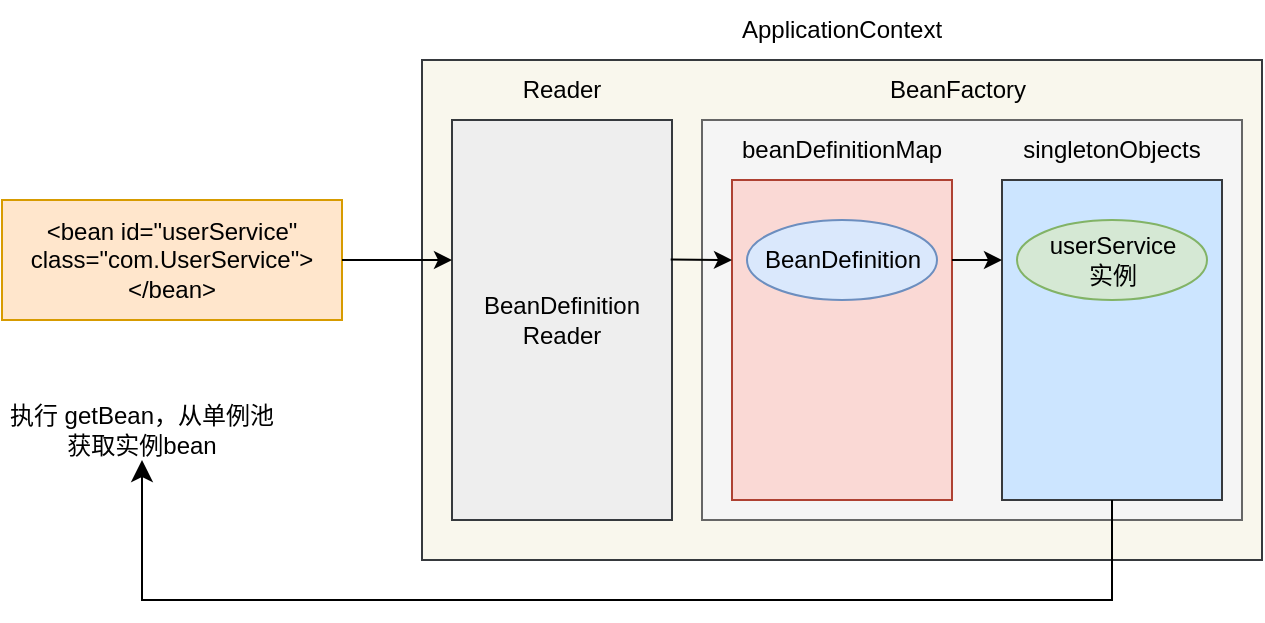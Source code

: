 <mxfile version="21.3.5" type="github" pages="13">
  <diagram id="HF3RktrZU0UXcG0_zIV3" name="Spring实例化示意图">
    <mxGraphModel dx="1194" dy="438" grid="1" gridSize="10" guides="1" tooltips="1" connect="1" arrows="1" fold="1" page="0" pageScale="1" pageWidth="827" pageHeight="1169" math="0" shadow="0">
      <root>
        <mxCell id="0" />
        <mxCell id="1" parent="0" />
        <mxCell id="wbdFMkh82YjmVdSIFq4g-1" value="&amp;lt;bean id=&quot;userService&quot; class=&quot;com.UserService&quot;&amp;gt;&amp;lt;/bean&amp;gt;" style="rounded=0;whiteSpace=wrap;html=1;fontSize=12;fillColor=#ffe6cc;strokeColor=#d79b00;" parent="1" vertex="1">
          <mxGeometry x="-200" y="220" width="170" height="60" as="geometry" />
        </mxCell>
        <mxCell id="wbdFMkh82YjmVdSIFq4g-2" value="" style="rounded=0;whiteSpace=wrap;html=1;fontSize=16;fillColor=#f9f7ed;strokeColor=#36393d;" parent="1" vertex="1">
          <mxGeometry x="10" y="150" width="420" height="250" as="geometry" />
        </mxCell>
        <mxCell id="wbdFMkh82YjmVdSIFq4g-3" value="ApplicationContext" style="text;html=1;strokeColor=none;fillColor=none;align=center;verticalAlign=middle;whiteSpace=wrap;rounded=0;fontSize=12;" parent="1" vertex="1">
          <mxGeometry x="190" y="120" width="60" height="30" as="geometry" />
        </mxCell>
        <mxCell id="wbdFMkh82YjmVdSIFq4g-4" value="BeanDefinition&lt;br style=&quot;font-size: 12px;&quot;&gt;Reader" style="rounded=0;whiteSpace=wrap;html=1;fontSize=12;fillColor=#eeeeee;strokeColor=#36393d;" parent="1" vertex="1">
          <mxGeometry x="25" y="180" width="110" height="200" as="geometry" />
        </mxCell>
        <mxCell id="wbdFMkh82YjmVdSIFq4g-5" value="Reader" style="text;html=1;strokeColor=none;fillColor=none;align=center;verticalAlign=middle;whiteSpace=wrap;rounded=0;fontSize=12;" parent="1" vertex="1">
          <mxGeometry x="50" y="150" width="60" height="30" as="geometry" />
        </mxCell>
        <mxCell id="wbdFMkh82YjmVdSIFq4g-7" value="" style="rounded=0;whiteSpace=wrap;html=1;fontSize=16;fillColor=#f5f5f5;fontColor=#333333;strokeColor=#666666;" parent="1" vertex="1">
          <mxGeometry x="150" y="180" width="270" height="200" as="geometry" />
        </mxCell>
        <mxCell id="wbdFMkh82YjmVdSIFq4g-8" value="" style="rounded=0;whiteSpace=wrap;html=1;fontSize=16;fillColor=#fad9d5;strokeColor=#ae4132;" parent="1" vertex="1">
          <mxGeometry x="165" y="210" width="110" height="160" as="geometry" />
        </mxCell>
        <mxCell id="wbdFMkh82YjmVdSIFq4g-9" value="" style="rounded=0;whiteSpace=wrap;html=1;fontSize=16;fillColor=#cce5ff;strokeColor=#36393d;" parent="1" vertex="1">
          <mxGeometry x="300" y="210" width="110" height="160" as="geometry" />
        </mxCell>
        <mxCell id="wbdFMkh82YjmVdSIFq4g-10" value="beanDefinitionMap" style="text;html=1;strokeColor=none;fillColor=none;align=center;verticalAlign=middle;whiteSpace=wrap;rounded=0;fontSize=12;" parent="1" vertex="1">
          <mxGeometry x="190" y="180" width="60" height="30" as="geometry" />
        </mxCell>
        <mxCell id="wbdFMkh82YjmVdSIFq4g-12" value="singletonObjects" style="text;html=1;strokeColor=none;fillColor=none;align=center;verticalAlign=middle;whiteSpace=wrap;rounded=0;fontSize=12;" parent="1" vertex="1">
          <mxGeometry x="325" y="180" width="60" height="30" as="geometry" />
        </mxCell>
        <mxCell id="wbdFMkh82YjmVdSIFq4g-14" value="" style="endArrow=classic;html=1;rounded=0;fontSize=9;startSize=6;endSize=6;sourcePerimeterSpacing=0;targetPerimeterSpacing=0;curved=1;exitX=1;exitY=0.5;exitDx=0;exitDy=0;" parent="1" source="wbdFMkh82YjmVdSIFq4g-1" edge="1">
          <mxGeometry width="50" height="50" relative="1" as="geometry">
            <mxPoint x="120" y="260" as="sourcePoint" />
            <mxPoint x="25" y="250" as="targetPoint" />
          </mxGeometry>
        </mxCell>
        <mxCell id="wbdFMkh82YjmVdSIFq4g-16" value="" style="endArrow=classic;html=1;rounded=0;fontSize=9;startSize=6;endSize=6;sourcePerimeterSpacing=0;targetPerimeterSpacing=0;curved=1;exitX=0.994;exitY=0.349;exitDx=0;exitDy=0;exitPerimeter=0;entryX=0.994;entryY=0.349;entryDx=0;entryDy=0;entryPerimeter=0;movable=1;resizable=1;rotatable=1;deletable=1;editable=1;connectable=1;" parent="1" source="wbdFMkh82YjmVdSIFq4g-4" edge="1">
          <mxGeometry width="50" height="50" relative="1" as="geometry">
            <mxPoint x="140" y="250" as="sourcePoint" />
            <mxPoint x="165" y="250" as="targetPoint" />
          </mxGeometry>
        </mxCell>
        <mxCell id="wbdFMkh82YjmVdSIFq4g-17" value="" style="endArrow=classic;html=1;rounded=0;fontSize=9;startSize=6;endSize=6;sourcePerimeterSpacing=0;targetPerimeterSpacing=0;curved=1;entryX=0;entryY=0.25;entryDx=0;entryDy=0;exitX=1;exitY=0.25;exitDx=0;exitDy=0;" parent="1" source="wbdFMkh82YjmVdSIFq4g-8" target="wbdFMkh82YjmVdSIFq4g-9" edge="1">
          <mxGeometry width="50" height="50" relative="1" as="geometry">
            <mxPoint x="170" y="370" as="sourcePoint" />
            <mxPoint x="220" y="320" as="targetPoint" />
          </mxGeometry>
        </mxCell>
        <mxCell id="wbdFMkh82YjmVdSIFq4g-18" value="BeanDefinition" style="ellipse;whiteSpace=wrap;html=1;fontSize=12;fillColor=#dae8fc;strokeColor=#6c8ebf;rounded=0;" parent="1" vertex="1">
          <mxGeometry x="172.5" y="230" width="95" height="40" as="geometry" />
        </mxCell>
        <mxCell id="wbdFMkh82YjmVdSIFq4g-19" value="userService&lt;br style=&quot;font-size: 12px;&quot;&gt;实例" style="ellipse;whiteSpace=wrap;html=1;fontSize=12;fillColor=#d5e8d4;strokeColor=#82b366;rounded=0;" parent="1" vertex="1">
          <mxGeometry x="307.5" y="230" width="95" height="40" as="geometry" />
        </mxCell>
        <mxCell id="wbdFMkh82YjmVdSIFq4g-20" value="执行 getBean，从单例池获取实例bean" style="text;html=1;strokeColor=none;fillColor=none;align=center;verticalAlign=middle;whiteSpace=wrap;rounded=0;fontSize=12;" parent="1" vertex="1">
          <mxGeometry x="-200" y="320" width="140" height="30" as="geometry" />
        </mxCell>
        <mxCell id="wbdFMkh82YjmVdSIFq4g-22" value="" style="edgeStyle=elbowEdgeStyle;elbow=vertical;endArrow=classic;html=1;curved=0;rounded=0;endSize=8;startSize=8;fontSize=9;sourcePerimeterSpacing=0;targetPerimeterSpacing=0;exitX=0.5;exitY=1;exitDx=0;exitDy=0;" parent="1" source="wbdFMkh82YjmVdSIFq4g-9" target="wbdFMkh82YjmVdSIFq4g-20" edge="1">
          <mxGeometry width="50" height="50" relative="1" as="geometry">
            <mxPoint x="257.5" y="500" as="sourcePoint" />
            <mxPoint x="307.5" y="450" as="targetPoint" />
            <Array as="points">
              <mxPoint x="110" y="420" />
            </Array>
          </mxGeometry>
        </mxCell>
        <mxCell id="wbdFMkh82YjmVdSIFq4g-23" value="BeanFactory" style="text;html=1;strokeColor=none;fillColor=none;align=center;verticalAlign=middle;whiteSpace=wrap;rounded=0;fontSize=12;" parent="1" vertex="1">
          <mxGeometry x="247.5" y="150" width="60" height="30" as="geometry" />
        </mxCell>
      </root>
    </mxGraphModel>
  </diagram>
  <diagram id="DgO-oa957dzN2zTk_qSJ" name="Spring实例化示意图(完善1)">
    <mxGraphModel dx="1764" dy="573" grid="1" gridSize="10" guides="1" tooltips="1" connect="1" arrows="1" fold="1" page="1" pageScale="1" pageWidth="827" pageHeight="1169" math="0" shadow="0">
      <root>
        <mxCell id="0" />
        <mxCell id="1" parent="0" />
        <mxCell id="z_pm5Gy4KzRUDsKMytj9-1" value="&amp;lt;bean id=&quot;userService&quot; class=&quot;com.UserService&quot;&amp;gt;&amp;lt;/bean&amp;gt;" style="rounded=0;whiteSpace=wrap;html=1;fontSize=12;fillColor=#ffe6cc;strokeColor=#d79b00;" parent="1" vertex="1">
          <mxGeometry x="-200" y="220" width="170" height="60" as="geometry" />
        </mxCell>
        <mxCell id="z_pm5Gy4KzRUDsKMytj9-2" value="" style="rounded=0;whiteSpace=wrap;html=1;fontSize=16;fillColor=#f9f7ed;strokeColor=#36393d;" parent="1" vertex="1">
          <mxGeometry x="10" y="150" width="420" height="250" as="geometry" />
        </mxCell>
        <mxCell id="z_pm5Gy4KzRUDsKMytj9-3" value="ApplicationContext" style="text;html=1;strokeColor=none;fillColor=none;align=center;verticalAlign=middle;whiteSpace=wrap;rounded=0;fontSize=12;" parent="1" vertex="1">
          <mxGeometry x="190" y="120" width="60" height="30" as="geometry" />
        </mxCell>
        <mxCell id="z_pm5Gy4KzRUDsKMytj9-4" value="BeanDefinition&lt;br style=&quot;font-size: 12px;&quot;&gt;Reader" style="rounded=0;whiteSpace=wrap;html=1;fontSize=12;fillColor=#eeeeee;strokeColor=#36393d;" parent="1" vertex="1">
          <mxGeometry x="25" y="180" width="110" height="200" as="geometry" />
        </mxCell>
        <mxCell id="z_pm5Gy4KzRUDsKMytj9-5" value="Reader" style="text;html=1;strokeColor=none;fillColor=none;align=center;verticalAlign=middle;whiteSpace=wrap;rounded=0;fontSize=12;" parent="1" vertex="1">
          <mxGeometry x="50" y="150" width="60" height="30" as="geometry" />
        </mxCell>
        <mxCell id="z_pm5Gy4KzRUDsKMytj9-6" value="" style="rounded=0;whiteSpace=wrap;html=1;fontSize=16;fillColor=#f5f5f5;fontColor=#333333;strokeColor=#666666;" parent="1" vertex="1">
          <mxGeometry x="150" y="180" width="270" height="200" as="geometry" />
        </mxCell>
        <mxCell id="z_pm5Gy4KzRUDsKMytj9-7" value="" style="rounded=0;whiteSpace=wrap;html=1;fontSize=16;fillColor=#fad9d5;strokeColor=#ae4132;" parent="1" vertex="1">
          <mxGeometry x="165" y="210" width="110" height="60" as="geometry" />
        </mxCell>
        <mxCell id="z_pm5Gy4KzRUDsKMytj9-8" value="" style="rounded=0;whiteSpace=wrap;html=1;fontSize=16;fillColor=#cce5ff;strokeColor=#36393d;" parent="1" vertex="1">
          <mxGeometry x="310" y="210" width="100" height="60" as="geometry" />
        </mxCell>
        <mxCell id="z_pm5Gy4KzRUDsKMytj9-9" value="beanDefinitionMap" style="text;html=1;strokeColor=none;fillColor=none;align=center;verticalAlign=middle;whiteSpace=wrap;rounded=0;fontSize=12;" parent="1" vertex="1">
          <mxGeometry x="190" y="180" width="60" height="30" as="geometry" />
        </mxCell>
        <mxCell id="z_pm5Gy4KzRUDsKMytj9-10" value="singletonObjects" style="text;html=1;strokeColor=none;fillColor=none;align=center;verticalAlign=middle;whiteSpace=wrap;rounded=0;fontSize=12;" parent="1" vertex="1">
          <mxGeometry x="325" y="180" width="60" height="30" as="geometry" />
        </mxCell>
        <mxCell id="z_pm5Gy4KzRUDsKMytj9-11" value="" style="endArrow=classic;html=1;rounded=0;fontSize=9;startSize=6;endSize=6;sourcePerimeterSpacing=0;targetPerimeterSpacing=0;curved=1;exitX=1;exitY=0.5;exitDx=0;exitDy=0;" parent="1" source="z_pm5Gy4KzRUDsKMytj9-1" edge="1">
          <mxGeometry width="50" height="50" relative="1" as="geometry">
            <mxPoint x="120" y="260" as="sourcePoint" />
            <mxPoint x="25" y="250" as="targetPoint" />
          </mxGeometry>
        </mxCell>
        <mxCell id="z_pm5Gy4KzRUDsKMytj9-12" value="" style="endArrow=classic;html=1;rounded=0;fontSize=9;startSize=6;endSize=6;sourcePerimeterSpacing=0;targetPerimeterSpacing=0;curved=1;exitX=0.994;exitY=0.349;exitDx=0;exitDy=0;exitPerimeter=0;entryX=0.994;entryY=0.349;entryDx=0;entryDy=0;entryPerimeter=0;movable=1;resizable=1;rotatable=1;deletable=1;editable=1;connectable=1;" parent="1" source="z_pm5Gy4KzRUDsKMytj9-4" edge="1">
          <mxGeometry width="50" height="50" relative="1" as="geometry">
            <mxPoint x="140" y="250" as="sourcePoint" />
            <mxPoint x="165" y="250" as="targetPoint" />
          </mxGeometry>
        </mxCell>
        <mxCell id="z_pm5Gy4KzRUDsKMytj9-14" value="BeanDefinition" style="ellipse;whiteSpace=wrap;html=1;fontSize=12;fillColor=#dae8fc;strokeColor=#6c8ebf;rounded=0;" parent="1" vertex="1">
          <mxGeometry x="172.5" y="220" width="87.5" height="30" as="geometry" />
        </mxCell>
        <mxCell id="z_pm5Gy4KzRUDsKMytj9-15" value="userService&lt;br style=&quot;font-size: 12px;&quot;&gt;实例" style="ellipse;whiteSpace=wrap;html=1;fontSize=12;fillColor=#d5e8d4;strokeColor=#82b366;rounded=0;" parent="1" vertex="1">
          <mxGeometry x="313.75" y="220" width="92.5" height="30" as="geometry" />
        </mxCell>
        <mxCell id="z_pm5Gy4KzRUDsKMytj9-16" value="执行 getBean，从单例池获取实例bean" style="text;html=1;strokeColor=none;fillColor=none;align=center;verticalAlign=middle;whiteSpace=wrap;rounded=0;fontSize=12;" parent="1" vertex="1">
          <mxGeometry x="-200" y="320" width="140" height="30" as="geometry" />
        </mxCell>
        <mxCell id="z_pm5Gy4KzRUDsKMytj9-17" value="" style="edgeStyle=elbowEdgeStyle;elbow=vertical;endArrow=classic;html=1;curved=0;rounded=0;endSize=8;startSize=8;fontSize=9;sourcePerimeterSpacing=0;targetPerimeterSpacing=0;exitX=0.5;exitY=1;exitDx=0;exitDy=0;" parent="1" source="z_pm5Gy4KzRUDsKMytj9-8" target="z_pm5Gy4KzRUDsKMytj9-16" edge="1">
          <mxGeometry width="50" height="50" relative="1" as="geometry">
            <mxPoint x="257.5" y="500" as="sourcePoint" />
            <mxPoint x="307.5" y="450" as="targetPoint" />
            <Array as="points">
              <mxPoint x="110" y="420" />
            </Array>
          </mxGeometry>
        </mxCell>
        <mxCell id="z_pm5Gy4KzRUDsKMytj9-18" value="BeanFactory" style="text;html=1;strokeColor=none;fillColor=none;align=center;verticalAlign=middle;whiteSpace=wrap;rounded=0;fontSize=12;" parent="1" vertex="1">
          <mxGeometry x="247.5" y="150" width="60" height="30" as="geometry" />
        </mxCell>
        <mxCell id="z_pm5Gy4KzRUDsKMytj9-19" value="BeanDefinition&lt;br&gt;RegistryPostProcessor" style="rounded=0;whiteSpace=wrap;html=1;fillColor=#dae8fc;strokeColor=#6c8ebf;" parent="1" vertex="1">
          <mxGeometry x="155" y="290" width="130" height="30" as="geometry" />
        </mxCell>
        <mxCell id="z_pm5Gy4KzRUDsKMytj9-21" value="BeanFactory&lt;br&gt;PostProcessor" style="rounded=0;whiteSpace=wrap;html=1;fillColor=#dae8fc;strokeColor=#6c8ebf;" parent="1" vertex="1">
          <mxGeometry x="156" y="341" width="130" height="30" as="geometry" />
        </mxCell>
        <mxCell id="z_pm5Gy4KzRUDsKMytj9-22" value="" style="endArrow=classic;html=1;rounded=0;exitX=0.5;exitY=1;exitDx=0;exitDy=0;" parent="1" source="z_pm5Gy4KzRUDsKMytj9-7" target="z_pm5Gy4KzRUDsKMytj9-19" edge="1">
          <mxGeometry width="50" height="50" relative="1" as="geometry">
            <mxPoint x="190" y="340" as="sourcePoint" />
            <mxPoint x="240" y="290" as="targetPoint" />
          </mxGeometry>
        </mxCell>
        <mxCell id="z_pm5Gy4KzRUDsKMytj9-25" value="" style="edgeStyle=elbowEdgeStyle;elbow=horizontal;endArrow=classic;html=1;curved=0;rounded=0;endSize=8;startSize=8;exitX=1;exitY=0.5;exitDx=0;exitDy=0;entryX=0;entryY=0.5;entryDx=0;entryDy=0;" parent="1" source="z_pm5Gy4KzRUDsKMytj9-21" target="z_pm5Gy4KzRUDsKMytj9-8" edge="1">
          <mxGeometry y="-10" width="50" height="50" relative="1" as="geometry">
            <mxPoint x="300" y="370" as="sourcePoint" />
            <mxPoint x="350" y="320" as="targetPoint" />
            <Array as="points">
              <mxPoint x="290" y="340" />
            </Array>
            <mxPoint as="offset" />
          </mxGeometry>
        </mxCell>
        <mxCell id="z_pm5Gy4KzRUDsKMytj9-26" value="" style="endArrow=classic;html=1;rounded=0;exitX=0.5;exitY=1;exitDx=0;exitDy=0;" parent="1" source="z_pm5Gy4KzRUDsKMytj9-19" edge="1">
          <mxGeometry width="50" height="50" relative="1" as="geometry">
            <mxPoint x="160" y="300" as="sourcePoint" />
            <mxPoint x="220" y="340" as="targetPoint" />
          </mxGeometry>
        </mxCell>
      </root>
    </mxGraphModel>
  </diagram>
  <diagram id="tQGR0g8ClhNKtv5TOQEd" name="Spring实例化示意图(完善2)">
    <mxGraphModel dx="1535" dy="659" grid="1" gridSize="10" guides="1" tooltips="1" connect="1" arrows="1" fold="1" page="1" pageScale="1" pageWidth="827" pageHeight="1169" math="0" shadow="0">
      <root>
        <mxCell id="0" />
        <mxCell id="1" parent="0" />
        <mxCell id="GecQuVnroi5EFIGODDpq-1" value="&amp;lt;bean id=&quot;userService&quot; class=&quot;com.UserService&quot;&amp;gt;&amp;lt;/bean&amp;gt;" style="rounded=0;whiteSpace=wrap;html=1;fontSize=12;fillColor=#ffe6cc;strokeColor=#d79b00;" parent="1" vertex="1">
          <mxGeometry x="-200" y="220" width="170" height="60" as="geometry" />
        </mxCell>
        <mxCell id="GecQuVnroi5EFIGODDpq-2" value="" style="rounded=0;whiteSpace=wrap;html=1;fontSize=16;fillColor=#f9f7ed;strokeColor=#36393d;" parent="1" vertex="1">
          <mxGeometry x="10" y="150" width="420" height="290" as="geometry" />
        </mxCell>
        <mxCell id="GecQuVnroi5EFIGODDpq-3" value="ApplicationContext" style="text;html=1;strokeColor=none;fillColor=none;align=center;verticalAlign=middle;whiteSpace=wrap;rounded=0;fontSize=12;" parent="1" vertex="1">
          <mxGeometry x="190" y="120" width="60" height="30" as="geometry" />
        </mxCell>
        <mxCell id="GecQuVnroi5EFIGODDpq-4" value="BeanDefinition&lt;br style=&quot;font-size: 12px;&quot;&gt;Reader" style="rounded=0;whiteSpace=wrap;html=1;fontSize=12;fillColor=#eeeeee;strokeColor=#36393d;" parent="1" vertex="1">
          <mxGeometry x="25" y="180" width="110" height="250" as="geometry" />
        </mxCell>
        <mxCell id="GecQuVnroi5EFIGODDpq-5" value="Reader" style="text;html=1;strokeColor=none;fillColor=none;align=center;verticalAlign=middle;whiteSpace=wrap;rounded=0;fontSize=12;" parent="1" vertex="1">
          <mxGeometry x="50" y="150" width="60" height="30" as="geometry" />
        </mxCell>
        <mxCell id="GecQuVnroi5EFIGODDpq-6" value="" style="rounded=0;whiteSpace=wrap;html=1;fontSize=16;fillColor=#f5f5f5;fontColor=#333333;strokeColor=#666666;" parent="1" vertex="1">
          <mxGeometry x="150" y="180" width="270" height="250" as="geometry" />
        </mxCell>
        <mxCell id="GecQuVnroi5EFIGODDpq-7" value="" style="rounded=0;whiteSpace=wrap;html=1;fontSize=16;fillColor=#fad9d5;strokeColor=#ae4132;" parent="1" vertex="1">
          <mxGeometry x="165" y="210" width="110" height="60" as="geometry" />
        </mxCell>
        <mxCell id="GecQuVnroi5EFIGODDpq-8" value="" style="rounded=0;whiteSpace=wrap;html=1;fontSize=16;fillColor=#cce5ff;strokeColor=#36393d;" parent="1" vertex="1">
          <mxGeometry x="313.75" y="361" width="100" height="60" as="geometry" />
        </mxCell>
        <mxCell id="GecQuVnroi5EFIGODDpq-9" value="beanDefinitionMap" style="text;html=1;strokeColor=none;fillColor=none;align=center;verticalAlign=middle;whiteSpace=wrap;rounded=0;fontSize=12;" parent="1" vertex="1">
          <mxGeometry x="190" y="180" width="60" height="30" as="geometry" />
        </mxCell>
        <mxCell id="GecQuVnroi5EFIGODDpq-10" value="singletonObjects" style="text;html=1;strokeColor=none;fillColor=none;align=center;verticalAlign=middle;whiteSpace=wrap;rounded=0;fontSize=12;" parent="1" vertex="1">
          <mxGeometry x="333.75" y="396" width="60" height="30" as="geometry" />
        </mxCell>
        <mxCell id="GecQuVnroi5EFIGODDpq-11" value="" style="endArrow=classic;html=1;rounded=0;fontSize=9;startSize=6;endSize=6;sourcePerimeterSpacing=0;targetPerimeterSpacing=0;curved=1;exitX=1;exitY=0.5;exitDx=0;exitDy=0;" parent="1" source="GecQuVnroi5EFIGODDpq-1" edge="1">
          <mxGeometry width="50" height="50" relative="1" as="geometry">
            <mxPoint x="120" y="260" as="sourcePoint" />
            <mxPoint x="25" y="250" as="targetPoint" />
          </mxGeometry>
        </mxCell>
        <mxCell id="GecQuVnroi5EFIGODDpq-12" value="" style="endArrow=classic;html=1;rounded=0;fontSize=9;startSize=6;endSize=6;sourcePerimeterSpacing=0;targetPerimeterSpacing=0;curved=1;exitX=0.994;exitY=0.28;exitDx=0;exitDy=0;exitPerimeter=0;entryX=0.994;entryY=0.349;entryDx=0;entryDy=0;entryPerimeter=0;movable=1;resizable=1;rotatable=1;deletable=1;editable=1;connectable=1;" parent="1" source="GecQuVnroi5EFIGODDpq-4" edge="1">
          <mxGeometry width="50" height="50" relative="1" as="geometry">
            <mxPoint x="140" y="250" as="sourcePoint" />
            <mxPoint x="165" y="250" as="targetPoint" />
          </mxGeometry>
        </mxCell>
        <mxCell id="GecQuVnroi5EFIGODDpq-13" value="BeanDefinition" style="ellipse;whiteSpace=wrap;html=1;fontSize=12;fillColor=#dae8fc;strokeColor=#6c8ebf;rounded=0;" parent="1" vertex="1">
          <mxGeometry x="172.5" y="220" width="87.5" height="30" as="geometry" />
        </mxCell>
        <mxCell id="GecQuVnroi5EFIGODDpq-14" value="userService&lt;br style=&quot;font-size: 12px;&quot;&gt;处理后实例" style="ellipse;whiteSpace=wrap;html=1;fontSize=12;fillColor=#d5e8d4;strokeColor=#82b366;rounded=0;" parent="1" vertex="1">
          <mxGeometry x="317.5" y="366" width="92.5" height="30" as="geometry" />
        </mxCell>
        <mxCell id="GecQuVnroi5EFIGODDpq-15" value="执行 getBean，从单例池获取实例bean" style="text;html=1;strokeColor=none;fillColor=none;align=center;verticalAlign=middle;whiteSpace=wrap;rounded=0;fontSize=12;" parent="1" vertex="1">
          <mxGeometry x="-200" y="320" width="140" height="30" as="geometry" />
        </mxCell>
        <mxCell id="GecQuVnroi5EFIGODDpq-16" value="" style="edgeStyle=elbowEdgeStyle;elbow=vertical;endArrow=classic;html=1;curved=0;rounded=0;endSize=8;startSize=8;fontSize=9;sourcePerimeterSpacing=0;targetPerimeterSpacing=0;exitX=0.5;exitY=1;exitDx=0;exitDy=0;" parent="1" source="GecQuVnroi5EFIGODDpq-8" target="GecQuVnroi5EFIGODDpq-15" edge="1">
          <mxGeometry width="50" height="50" relative="1" as="geometry">
            <mxPoint x="257.5" y="500" as="sourcePoint" />
            <mxPoint x="307.5" y="450" as="targetPoint" />
            <Array as="points">
              <mxPoint x="290" y="450" />
              <mxPoint x="110" y="420" />
            </Array>
          </mxGeometry>
        </mxCell>
        <mxCell id="GecQuVnroi5EFIGODDpq-17" value="BeanFactory" style="text;html=1;strokeColor=none;fillColor=none;align=center;verticalAlign=middle;whiteSpace=wrap;rounded=0;fontSize=12;" parent="1" vertex="1">
          <mxGeometry x="247.5" y="150" width="60" height="30" as="geometry" />
        </mxCell>
        <mxCell id="GecQuVnroi5EFIGODDpq-18" value="BeanDefinition&lt;br&gt;RegistryPostProcessor" style="rounded=0;whiteSpace=wrap;html=1;fillColor=#dae8fc;strokeColor=#6c8ebf;" parent="1" vertex="1">
          <mxGeometry x="155" y="290" width="130" height="30" as="geometry" />
        </mxCell>
        <mxCell id="GecQuVnroi5EFIGODDpq-19" value="BeanFactory&lt;br&gt;PostProcessor" style="rounded=0;whiteSpace=wrap;html=1;fillColor=#dae8fc;strokeColor=#6c8ebf;" parent="1" vertex="1">
          <mxGeometry x="156" y="341" width="130" height="30" as="geometry" />
        </mxCell>
        <mxCell id="GecQuVnroi5EFIGODDpq-20" value="" style="endArrow=classic;html=1;rounded=0;exitX=0.5;exitY=1;exitDx=0;exitDy=0;" parent="1" source="GecQuVnroi5EFIGODDpq-7" target="GecQuVnroi5EFIGODDpq-18" edge="1">
          <mxGeometry width="50" height="50" relative="1" as="geometry">
            <mxPoint x="190" y="340" as="sourcePoint" />
            <mxPoint x="240" y="290" as="targetPoint" />
          </mxGeometry>
        </mxCell>
        <mxCell id="GecQuVnroi5EFIGODDpq-22" value="" style="endArrow=classic;html=1;rounded=0;exitX=0.5;exitY=1;exitDx=0;exitDy=0;" parent="1" source="GecQuVnroi5EFIGODDpq-18" edge="1">
          <mxGeometry width="50" height="50" relative="1" as="geometry">
            <mxPoint x="160" y="300" as="sourcePoint" />
            <mxPoint x="220" y="340" as="targetPoint" />
          </mxGeometry>
        </mxCell>
        <mxCell id="GecQuVnroi5EFIGODDpq-24" value="处理后BeanDefinition" style="ellipse;whiteSpace=wrap;html=1;fontSize=12;fillColor=#dae8fc;strokeColor=#6c8ebf;rounded=0;" parent="1" vertex="1">
          <mxGeometry x="171" y="387" width="100" height="39" as="geometry" />
        </mxCell>
        <mxCell id="GecQuVnroi5EFIGODDpq-27" value="userService&lt;br style=&quot;font-size: 12px;&quot;&gt;实例" style="ellipse;whiteSpace=wrap;html=1;fontSize=12;fillColor=#d5e8d4;strokeColor=#82b366;rounded=0;" parent="1" vertex="1">
          <mxGeometry x="313.75" y="200" width="92.5" height="30" as="geometry" />
        </mxCell>
        <mxCell id="GecQuVnroi5EFIGODDpq-28" value="BeanPostProcessor&lt;br&gt;#before()" style="rounded=0;whiteSpace=wrap;html=1;fillColor=#dae8fc;strokeColor=#6c8ebf;" parent="1" vertex="1">
          <mxGeometry x="305" y="250" width="110" height="30" as="geometry" />
        </mxCell>
        <mxCell id="GecQuVnroi5EFIGODDpq-29" value="BeanPostProcessor&lt;br&gt;#after()" style="rounded=0;whiteSpace=wrap;html=1;fillColor=#dae8fc;strokeColor=#6c8ebf;" parent="1" vertex="1">
          <mxGeometry x="305" y="304" width="110" height="30" as="geometry" />
        </mxCell>
        <mxCell id="GecQuVnroi5EFIGODDpq-30" value="" style="endArrow=classic;html=1;rounded=0;exitX=0.5;exitY=1;exitDx=0;exitDy=0;entryX=0.5;entryY=0;entryDx=0;entryDy=0;" parent="1" source="GecQuVnroi5EFIGODDpq-19" target="GecQuVnroi5EFIGODDpq-24" edge="1">
          <mxGeometry width="50" height="50" relative="1" as="geometry">
            <mxPoint x="130" y="340" as="sourcePoint" />
            <mxPoint x="180" y="290" as="targetPoint" />
          </mxGeometry>
        </mxCell>
        <mxCell id="GecQuVnroi5EFIGODDpq-31" value="" style="edgeStyle=elbowEdgeStyle;elbow=horizontal;endArrow=classic;html=1;curved=0;rounded=0;endSize=8;startSize=8;exitX=1;exitY=0.5;exitDx=0;exitDy=0;entryX=0;entryY=0.5;entryDx=0;entryDy=0;" parent="1" source="GecQuVnroi5EFIGODDpq-24" target="GecQuVnroi5EFIGODDpq-27" edge="1">
          <mxGeometry x="1" y="-54" width="50" height="50" relative="1" as="geometry">
            <mxPoint x="283.75" y="381" as="sourcePoint" />
            <mxPoint x="333.75" y="331" as="targetPoint" />
            <Array as="points">
              <mxPoint x="290" y="310" />
            </Array>
            <mxPoint x="50" y="-34" as="offset" />
          </mxGeometry>
        </mxCell>
        <mxCell id="GecQuVnroi5EFIGODDpq-32" value="" style="endArrow=classic;html=1;rounded=0;exitX=0.5;exitY=1;exitDx=0;exitDy=0;" parent="1" source="GecQuVnroi5EFIGODDpq-27" edge="1">
          <mxGeometry width="50" height="50" relative="1" as="geometry">
            <mxPoint x="363.33" y="240" as="sourcePoint" />
            <mxPoint x="360" y="250" as="targetPoint" />
          </mxGeometry>
        </mxCell>
        <mxCell id="GecQuVnroi5EFIGODDpq-33" value="" style="endArrow=classic;html=1;rounded=0;exitX=0.5;exitY=1;exitDx=0;exitDy=0;entryX=0.5;entryY=0;entryDx=0;entryDy=0;" parent="1" source="GecQuVnroi5EFIGODDpq-28" target="GecQuVnroi5EFIGODDpq-29" edge="1">
          <mxGeometry width="50" height="50" relative="1" as="geometry">
            <mxPoint x="220" y="360" as="sourcePoint" />
            <mxPoint x="360" y="300" as="targetPoint" />
          </mxGeometry>
        </mxCell>
        <mxCell id="GecQuVnroi5EFIGODDpq-34" value="" style="endArrow=classic;html=1;rounded=0;entryX=0.462;entryY=-0.006;entryDx=0;entryDy=0;exitX=0.5;exitY=1;exitDx=0;exitDy=0;entryPerimeter=0;" parent="1" source="GecQuVnroi5EFIGODDpq-29" target="GecQuVnroi5EFIGODDpq-8" edge="1">
          <mxGeometry width="50" height="50" relative="1" as="geometry">
            <mxPoint x="220" y="360" as="sourcePoint" />
            <mxPoint x="270" y="310" as="targetPoint" />
          </mxGeometry>
        </mxCell>
      </root>
    </mxGraphModel>
  </diagram>
  <diagram id="yo_9CK3I7teSS0ortCoI" name="Spring实例化流程">
    <mxGraphModel dx="1621" dy="438" grid="1" gridSize="10" guides="1" tooltips="1" connect="1" arrows="1" fold="1" page="1" pageScale="1" pageWidth="827" pageHeight="1169" math="0" shadow="0">
      <root>
        <mxCell id="0" />
        <mxCell id="1" parent="0" />
        <mxCell id="6qrf1iPs2ohBYjxlfWPx-1" value="&amp;lt;bean id=&quot;userService&quot; class=&quot;com.UserService&quot;&amp;gt;&amp;lt;/bean&amp;gt;" style="rounded=0;whiteSpace=wrap;html=1;fontSize=12;fillColor=#ffe6cc;strokeColor=#d79b00;" parent="1" vertex="1">
          <mxGeometry x="-200" y="220" width="170" height="60" as="geometry" />
        </mxCell>
        <mxCell id="6qrf1iPs2ohBYjxlfWPx-2" value="" style="rounded=0;whiteSpace=wrap;html=1;fontSize=16;fillColor=#f9f7ed;strokeColor=#36393d;" parent="1" vertex="1">
          <mxGeometry x="10" y="150" width="420" height="370" as="geometry" />
        </mxCell>
        <mxCell id="6qrf1iPs2ohBYjxlfWPx-3" value="ApplicationContext" style="text;html=1;strokeColor=none;fillColor=none;align=center;verticalAlign=middle;whiteSpace=wrap;rounded=0;fontSize=12;" parent="1" vertex="1">
          <mxGeometry x="190" y="120" width="60" height="30" as="geometry" />
        </mxCell>
        <mxCell id="6qrf1iPs2ohBYjxlfWPx-4" value="BeanDefinition&lt;br style=&quot;font-size: 12px;&quot;&gt;Reader" style="rounded=0;whiteSpace=wrap;html=1;fontSize=12;fillColor=#eeeeee;strokeColor=#36393d;" parent="1" vertex="1">
          <mxGeometry x="25" y="180" width="110" height="330" as="geometry" />
        </mxCell>
        <mxCell id="6qrf1iPs2ohBYjxlfWPx-5" value="Reader" style="text;html=1;strokeColor=none;fillColor=none;align=center;verticalAlign=middle;whiteSpace=wrap;rounded=0;fontSize=12;" parent="1" vertex="1">
          <mxGeometry x="50" y="150" width="60" height="30" as="geometry" />
        </mxCell>
        <mxCell id="6qrf1iPs2ohBYjxlfWPx-6" value="" style="rounded=0;whiteSpace=wrap;html=1;fontSize=16;fillColor=#f5f5f5;fontColor=#333333;strokeColor=#666666;" parent="1" vertex="1">
          <mxGeometry x="150" y="180" width="270" height="330" as="geometry" />
        </mxCell>
        <mxCell id="6qrf1iPs2ohBYjxlfWPx-7" value="" style="rounded=0;whiteSpace=wrap;html=1;fontSize=16;fillColor=#fad9d5;strokeColor=#ae4132;" parent="1" vertex="1">
          <mxGeometry x="164" y="200" width="110" height="40" as="geometry" />
        </mxCell>
        <mxCell id="6qrf1iPs2ohBYjxlfWPx-8" value="" style="rounded=0;whiteSpace=wrap;html=1;fontSize=16;fillColor=#cce5ff;strokeColor=#36393d;" parent="1" vertex="1">
          <mxGeometry x="314" y="444" width="100" height="60" as="geometry" />
        </mxCell>
        <mxCell id="6qrf1iPs2ohBYjxlfWPx-9" value="beanDefinitionMap" style="text;html=1;strokeColor=none;fillColor=none;align=center;verticalAlign=middle;whiteSpace=wrap;rounded=0;fontSize=12;" parent="1" vertex="1">
          <mxGeometry x="189" y="174" width="60" height="30" as="geometry" />
        </mxCell>
        <mxCell id="6qrf1iPs2ohBYjxlfWPx-10" value="singletonObjects" style="text;html=1;strokeColor=none;fillColor=none;align=center;verticalAlign=middle;whiteSpace=wrap;rounded=0;fontSize=12;" parent="1" vertex="1">
          <mxGeometry x="334" y="480" width="60" height="30" as="geometry" />
        </mxCell>
        <mxCell id="6qrf1iPs2ohBYjxlfWPx-11" value="" style="endArrow=classic;html=1;rounded=0;fontSize=9;startSize=6;endSize=6;sourcePerimeterSpacing=0;targetPerimeterSpacing=0;curved=1;exitX=1;exitY=0.5;exitDx=0;exitDy=0;" parent="1" source="6qrf1iPs2ohBYjxlfWPx-1" edge="1">
          <mxGeometry width="50" height="50" relative="1" as="geometry">
            <mxPoint x="120" y="260" as="sourcePoint" />
            <mxPoint x="25" y="250" as="targetPoint" />
          </mxGeometry>
        </mxCell>
        <mxCell id="6qrf1iPs2ohBYjxlfWPx-12" value="" style="endArrow=classic;html=1;rounded=0;fontSize=9;startSize=6;endSize=6;sourcePerimeterSpacing=0;targetPerimeterSpacing=0;curved=1;movable=1;resizable=1;rotatable=1;deletable=1;editable=1;connectable=1;exitX=0.997;exitY=0.185;exitDx=0;exitDy=0;exitPerimeter=0;" parent="1" edge="1">
          <mxGeometry width="50" height="50" relative="1" as="geometry">
            <mxPoint x="134.67" y="221.05" as="sourcePoint" />
            <mxPoint x="165" y="221" as="targetPoint" />
          </mxGeometry>
        </mxCell>
        <mxCell id="6qrf1iPs2ohBYjxlfWPx-13" value="BeanDefinition" style="ellipse;whiteSpace=wrap;html=1;fontSize=12;fillColor=#dae8fc;strokeColor=#6c8ebf;rounded=0;" parent="1" vertex="1">
          <mxGeometry x="173.75" y="205" width="87.5" height="30" as="geometry" />
        </mxCell>
        <mxCell id="6qrf1iPs2ohBYjxlfWPx-14" value="userService&lt;br style=&quot;font-size: 12px;&quot;&gt;处理后实例" style="ellipse;whiteSpace=wrap;html=1;fontSize=12;fillColor=#d5e8d4;strokeColor=#82b366;rounded=0;" parent="1" vertex="1">
          <mxGeometry x="317.75" y="450" width="92.5" height="30" as="geometry" />
        </mxCell>
        <mxCell id="6qrf1iPs2ohBYjxlfWPx-15" value="执行 getBean，从单例池获取实例bean" style="text;html=1;strokeColor=none;fillColor=none;align=center;verticalAlign=middle;whiteSpace=wrap;rounded=0;fontSize=12;" parent="1" vertex="1">
          <mxGeometry x="-200" y="320" width="140" height="30" as="geometry" />
        </mxCell>
        <mxCell id="6qrf1iPs2ohBYjxlfWPx-16" value="" style="edgeStyle=elbowEdgeStyle;elbow=vertical;endArrow=classic;html=1;curved=0;rounded=0;endSize=8;startSize=8;fontSize=9;sourcePerimeterSpacing=0;targetPerimeterSpacing=0;exitX=0.5;exitY=1;exitDx=0;exitDy=0;" parent="1" source="6qrf1iPs2ohBYjxlfWPx-8" target="6qrf1iPs2ohBYjxlfWPx-15" edge="1">
          <mxGeometry width="50" height="50" relative="1" as="geometry">
            <mxPoint x="257.5" y="500" as="sourcePoint" />
            <mxPoint x="307.5" y="450" as="targetPoint" />
            <Array as="points">
              <mxPoint x="120" y="530" />
              <mxPoint x="290" y="450" />
              <mxPoint x="110" y="420" />
            </Array>
          </mxGeometry>
        </mxCell>
        <mxCell id="6qrf1iPs2ohBYjxlfWPx-17" value="BeanFactory" style="text;html=1;strokeColor=none;fillColor=none;align=center;verticalAlign=middle;whiteSpace=wrap;rounded=0;fontSize=12;" parent="1" vertex="1">
          <mxGeometry x="247.5" y="150" width="60" height="30" as="geometry" />
        </mxCell>
        <mxCell id="6qrf1iPs2ohBYjxlfWPx-18" value="BeanDefinition&lt;br&gt;RegistryPostProcessor" style="rounded=0;whiteSpace=wrap;html=1;fillColor=#dae8fc;strokeColor=#6c8ebf;" parent="1" vertex="1">
          <mxGeometry x="154" y="260" width="130" height="30" as="geometry" />
        </mxCell>
        <mxCell id="6qrf1iPs2ohBYjxlfWPx-19" value="BeanFactory&lt;br&gt;PostProcessor" style="rounded=0;whiteSpace=wrap;html=1;fillColor=#dae8fc;strokeColor=#6c8ebf;" parent="1" vertex="1">
          <mxGeometry x="154" y="310" width="130" height="30" as="geometry" />
        </mxCell>
        <mxCell id="6qrf1iPs2ohBYjxlfWPx-20" value="" style="endArrow=classic;html=1;rounded=0;exitX=0.5;exitY=1;exitDx=0;exitDy=0;" parent="1" source="6qrf1iPs2ohBYjxlfWPx-7" target="6qrf1iPs2ohBYjxlfWPx-18" edge="1">
          <mxGeometry width="50" height="50" relative="1" as="geometry">
            <mxPoint x="190" y="340" as="sourcePoint" />
            <mxPoint x="240" y="290" as="targetPoint" />
          </mxGeometry>
        </mxCell>
        <mxCell id="6qrf1iPs2ohBYjxlfWPx-22" value="处理后BeanDefinition" style="ellipse;whiteSpace=wrap;html=1;fontSize=12;fillColor=#dae8fc;strokeColor=#6c8ebf;rounded=0;" parent="1" vertex="1">
          <mxGeometry x="169" y="357" width="100" height="39" as="geometry" />
        </mxCell>
        <mxCell id="6qrf1iPs2ohBYjxlfWPx-23" value="userService&lt;br style=&quot;font-size: 12px;&quot;&gt;实例" style="ellipse;whiteSpace=wrap;html=1;fontSize=12;fillColor=#d5e8d4;strokeColor=#82b366;rounded=0;" parent="1" vertex="1">
          <mxGeometry x="172.75" y="420" width="92.5" height="30" as="geometry" />
        </mxCell>
        <mxCell id="6qrf1iPs2ohBYjxlfWPx-24" value="BeanPostProcessor&lt;br&gt;#before()" style="rounded=0;whiteSpace=wrap;html=1;fillColor=#dae8fc;strokeColor=#6c8ebf;" parent="1" vertex="1">
          <mxGeometry x="305" y="240" width="110" height="30" as="geometry" />
        </mxCell>
        <mxCell id="6qrf1iPs2ohBYjxlfWPx-25" value="BeanPostProcessor&lt;br&gt;#after()" style="rounded=0;whiteSpace=wrap;html=1;fillColor=#dae8fc;strokeColor=#6c8ebf;" parent="1" vertex="1">
          <mxGeometry x="305" y="396" width="110" height="30" as="geometry" />
        </mxCell>
        <mxCell id="6qrf1iPs2ohBYjxlfWPx-26" value="" style="endArrow=classic;html=1;rounded=0;exitX=0.5;exitY=1;exitDx=0;exitDy=0;entryX=0.5;entryY=0;entryDx=0;entryDy=0;" parent="1" source="6qrf1iPs2ohBYjxlfWPx-19" target="6qrf1iPs2ohBYjxlfWPx-22" edge="1">
          <mxGeometry width="50" height="50" relative="1" as="geometry">
            <mxPoint x="130" y="340" as="sourcePoint" />
            <mxPoint x="180" y="290" as="targetPoint" />
          </mxGeometry>
        </mxCell>
        <mxCell id="6qrf1iPs2ohBYjxlfWPx-30" value="" style="endArrow=classic;html=1;rounded=0;entryX=0.462;entryY=-0.006;entryDx=0;entryDy=0;exitX=0.5;exitY=1;exitDx=0;exitDy=0;entryPerimeter=0;" parent="1" source="6qrf1iPs2ohBYjxlfWPx-25" target="6qrf1iPs2ohBYjxlfWPx-8" edge="1">
          <mxGeometry width="50" height="50" relative="1" as="geometry">
            <mxPoint x="220" y="360" as="sourcePoint" />
            <mxPoint x="270" y="310" as="targetPoint" />
          </mxGeometry>
        </mxCell>
        <mxCell id="6qrf1iPs2ohBYjxlfWPx-32" value="属性填充populate" style="rounded=0;whiteSpace=wrap;html=1;fillColor=#dae8fc;strokeColor=#6c8ebf;" parent="1" vertex="1">
          <mxGeometry x="164" y="470" width="110" height="30" as="geometry" />
        </mxCell>
        <mxCell id="30zcrJlMeAgkQ6_H4go2-2" value="Aware接口回调" style="rounded=0;whiteSpace=wrap;html=1;fillColor=#dae8fc;strokeColor=#6c8ebf;" parent="1" vertex="1">
          <mxGeometry x="305" y="190" width="110" height="30" as="geometry" />
        </mxCell>
        <mxCell id="30zcrJlMeAgkQ6_H4go2-3" value="InitializingBean&lt;br&gt;接口初始化" style="rounded=0;whiteSpace=wrap;html=1;fillColor=#dae8fc;strokeColor=#6c8ebf;" parent="1" vertex="1">
          <mxGeometry x="305" y="290" width="110" height="30" as="geometry" />
        </mxCell>
        <mxCell id="30zcrJlMeAgkQ6_H4go2-6" value="自定义init-method&lt;br&gt;方法调用" style="rounded=0;whiteSpace=wrap;html=1;fillColor=#dae8fc;strokeColor=#6c8ebf;" parent="1" vertex="1">
          <mxGeometry x="305" y="340" width="110" height="30" as="geometry" />
        </mxCell>
        <mxCell id="30zcrJlMeAgkQ6_H4go2-7" value="" style="endArrow=classic;html=1;rounded=0;exitX=0.5;exitY=1;exitDx=0;exitDy=0;entryX=0.5;entryY=0;entryDx=0;entryDy=0;" parent="1" source="6qrf1iPs2ohBYjxlfWPx-22" target="6qrf1iPs2ohBYjxlfWPx-23" edge="1">
          <mxGeometry width="50" height="50" relative="1" as="geometry">
            <mxPoint x="160" y="370" as="sourcePoint" />
            <mxPoint x="210" y="320" as="targetPoint" />
          </mxGeometry>
        </mxCell>
        <mxCell id="30zcrJlMeAgkQ6_H4go2-8" value="" style="endArrow=classic;html=1;rounded=0;entryX=0.5;entryY=0;entryDx=0;entryDy=0;exitX=0.5;exitY=1;exitDx=0;exitDy=0;" parent="1" source="6qrf1iPs2ohBYjxlfWPx-23" target="6qrf1iPs2ohBYjxlfWPx-32" edge="1">
          <mxGeometry width="50" height="50" relative="1" as="geometry">
            <mxPoint x="160" y="370" as="sourcePoint" />
            <mxPoint x="210" y="320" as="targetPoint" />
          </mxGeometry>
        </mxCell>
        <mxCell id="30zcrJlMeAgkQ6_H4go2-9" value="" style="edgeStyle=elbowEdgeStyle;elbow=horizontal;endArrow=classic;html=1;curved=0;rounded=0;endSize=8;startSize=8;entryX=0;entryY=0.75;entryDx=0;entryDy=0;exitX=1;exitY=0.5;exitDx=0;exitDy=0;" parent="1" source="6qrf1iPs2ohBYjxlfWPx-32" target="30zcrJlMeAgkQ6_H4go2-2" edge="1">
          <mxGeometry width="50" height="50" relative="1" as="geometry">
            <mxPoint x="160" y="370" as="sourcePoint" />
            <mxPoint x="210" y="320" as="targetPoint" />
            <Array as="points">
              <mxPoint x="290" y="350" />
            </Array>
          </mxGeometry>
        </mxCell>
        <mxCell id="30zcrJlMeAgkQ6_H4go2-10" value="" style="endArrow=classic;html=1;rounded=0;exitX=0.5;exitY=1;exitDx=0;exitDy=0;" parent="1" source="30zcrJlMeAgkQ6_H4go2-2" target="6qrf1iPs2ohBYjxlfWPx-24" edge="1">
          <mxGeometry width="50" height="50" relative="1" as="geometry">
            <mxPoint x="160" y="370" as="sourcePoint" />
            <mxPoint x="210" y="320" as="targetPoint" />
          </mxGeometry>
        </mxCell>
        <mxCell id="30zcrJlMeAgkQ6_H4go2-11" value="" style="endArrow=classic;html=1;rounded=0;exitX=0.5;exitY=1;exitDx=0;exitDy=0;" parent="1" source="6qrf1iPs2ohBYjxlfWPx-24" target="30zcrJlMeAgkQ6_H4go2-3" edge="1">
          <mxGeometry width="50" height="50" relative="1" as="geometry">
            <mxPoint x="160" y="370" as="sourcePoint" />
            <mxPoint x="210" y="320" as="targetPoint" />
          </mxGeometry>
        </mxCell>
        <mxCell id="30zcrJlMeAgkQ6_H4go2-12" value="" style="endArrow=classic;html=1;rounded=0;entryX=0.5;entryY=0;entryDx=0;entryDy=0;exitX=0.5;exitY=1;exitDx=0;exitDy=0;" parent="1" source="30zcrJlMeAgkQ6_H4go2-3" target="30zcrJlMeAgkQ6_H4go2-6" edge="1">
          <mxGeometry width="50" height="50" relative="1" as="geometry">
            <mxPoint x="160" y="370" as="sourcePoint" />
            <mxPoint x="210" y="320" as="targetPoint" />
          </mxGeometry>
        </mxCell>
        <mxCell id="30zcrJlMeAgkQ6_H4go2-14" value="" style="endArrow=classic;html=1;rounded=0;entryX=0.5;entryY=0;entryDx=0;entryDy=0;exitX=0.5;exitY=1;exitDx=0;exitDy=0;" parent="1" source="30zcrJlMeAgkQ6_H4go2-6" target="6qrf1iPs2ohBYjxlfWPx-25" edge="1">
          <mxGeometry width="50" height="50" relative="1" as="geometry">
            <mxPoint x="160" y="370" as="sourcePoint" />
            <mxPoint x="210" y="320" as="targetPoint" />
          </mxGeometry>
        </mxCell>
        <mxCell id="30zcrJlMeAgkQ6_H4go2-15" value="" style="endArrow=classic;html=1;rounded=0;exitX=0.5;exitY=1;exitDx=0;exitDy=0;entryX=0.5;entryY=0;entryDx=0;entryDy=0;" parent="1" source="6qrf1iPs2ohBYjxlfWPx-18" target="6qrf1iPs2ohBYjxlfWPx-19" edge="1">
          <mxGeometry width="50" height="50" relative="1" as="geometry">
            <mxPoint x="110" y="370" as="sourcePoint" />
            <mxPoint x="160" y="320" as="targetPoint" />
          </mxGeometry>
        </mxCell>
      </root>
    </mxGraphModel>
  </diagram>
  <diagram id="79bpdlFjFobjqioUWcz8" name="Spring解决循环依赖">
    <mxGraphModel dx="794" dy="438" grid="1" gridSize="10" guides="1" tooltips="1" connect="1" arrows="1" fold="1" page="1" pageScale="1" pageWidth="1169" pageHeight="827" math="0" shadow="0">
      <root>
        <mxCell id="0" />
        <mxCell id="1" parent="0" />
        <mxCell id="9SPd8WS1dJDFENpfBFIL-21" style="edgeStyle=orthogonalEdgeStyle;rounded=0;orthogonalLoop=1;jettySize=auto;html=1;exitX=0.5;exitY=1;exitDx=0;exitDy=0;entryX=0.5;entryY=0;entryDx=0;entryDy=0;" edge="1" parent="1" source="9SPd8WS1dJDFENpfBFIL-1" target="9SPd8WS1dJDFENpfBFIL-2">
          <mxGeometry relative="1" as="geometry" />
        </mxCell>
        <mxCell id="9SPd8WS1dJDFENpfBFIL-1" value="ABean" style="rounded=0;whiteSpace=wrap;html=1;fillColor=#d5e8d4;strokeColor=#82b366;" vertex="1" parent="1">
          <mxGeometry x="60" y="110" width="90" height="30" as="geometry" />
        </mxCell>
        <mxCell id="9SPd8WS1dJDFENpfBFIL-22" style="edgeStyle=orthogonalEdgeStyle;rounded=0;orthogonalLoop=1;jettySize=auto;html=1;exitX=0.5;exitY=1;exitDx=0;exitDy=0;entryX=0.5;entryY=0;entryDx=0;entryDy=0;" edge="1" parent="1" source="9SPd8WS1dJDFENpfBFIL-2" target="9SPd8WS1dJDFENpfBFIL-3">
          <mxGeometry relative="1" as="geometry" />
        </mxCell>
        <mxCell id="9SPd8WS1dJDFENpfBFIL-2" value="从一级缓存获取不到实例" style="rounded=0;whiteSpace=wrap;html=1;fillColor=#dae8fc;strokeColor=#6c8ebf;" vertex="1" parent="1">
          <mxGeometry x="30" y="180" width="150" height="30" as="geometry" />
        </mxCell>
        <mxCell id="9SPd8WS1dJDFENpfBFIL-23" style="edgeStyle=orthogonalEdgeStyle;rounded=0;orthogonalLoop=1;jettySize=auto;html=1;exitX=0.5;exitY=1;exitDx=0;exitDy=0;entryX=0.463;entryY=-0.067;entryDx=0;entryDy=0;entryPerimeter=0;" edge="1" parent="1" source="9SPd8WS1dJDFENpfBFIL-3" target="9SPd8WS1dJDFENpfBFIL-4">
          <mxGeometry relative="1" as="geometry" />
        </mxCell>
        <mxCell id="9SPd8WS1dJDFENpfBFIL-3" value="创建实例" style="rounded=0;whiteSpace=wrap;html=1;fillColor=#fff2cc;strokeColor=#d6b656;" vertex="1" parent="1">
          <mxGeometry x="30" y="250" width="150" height="30" as="geometry" />
        </mxCell>
        <mxCell id="9SPd8WS1dJDFENpfBFIL-24" style="edgeStyle=orthogonalEdgeStyle;rounded=0;orthogonalLoop=1;jettySize=auto;html=1;exitX=0.5;exitY=1;exitDx=0;exitDy=0;entryX=0.5;entryY=0;entryDx=0;entryDy=0;" edge="1" parent="1" source="9SPd8WS1dJDFENpfBFIL-4" target="9SPd8WS1dJDFENpfBFIL-5">
          <mxGeometry relative="1" as="geometry" />
        </mxCell>
        <mxCell id="9SPd8WS1dJDFENpfBFIL-4" value="提前暴露，添加工厂到三级缓存" style="rounded=0;whiteSpace=wrap;html=1;fillColor=#fff2cc;strokeColor=#d6b656;" vertex="1" parent="1">
          <mxGeometry x="20" y="320" width="180" height="30" as="geometry" />
        </mxCell>
        <mxCell id="9SPd8WS1dJDFENpfBFIL-25" style="edgeStyle=orthogonalEdgeStyle;rounded=0;orthogonalLoop=1;jettySize=auto;html=1;exitX=1;exitY=0.5;exitDx=0;exitDy=0;entryX=0;entryY=0.5;entryDx=0;entryDy=0;" edge="1" parent="1" source="9SPd8WS1dJDFENpfBFIL-5" target="9SPd8WS1dJDFENpfBFIL-7">
          <mxGeometry relative="1" as="geometry">
            <Array as="points">
              <mxPoint x="220" y="395" />
              <mxPoint x="220" y="125" />
            </Array>
          </mxGeometry>
        </mxCell>
        <mxCell id="9SPd8WS1dJDFENpfBFIL-5" value="依赖注入" style="rounded=0;whiteSpace=wrap;html=1;fillColor=#b0e3e6;strokeColor=#0e8088;" vertex="1" parent="1">
          <mxGeometry x="35" y="380" width="140" height="30" as="geometry" />
        </mxCell>
        <mxCell id="9SPd8WS1dJDFENpfBFIL-26" style="edgeStyle=orthogonalEdgeStyle;rounded=0;orthogonalLoop=1;jettySize=auto;html=1;exitX=0.5;exitY=1;exitDx=0;exitDy=0;entryX=0.5;entryY=0;entryDx=0;entryDy=0;" edge="1" parent="1" source="9SPd8WS1dJDFENpfBFIL-7" target="9SPd8WS1dJDFENpfBFIL-8">
          <mxGeometry relative="1" as="geometry" />
        </mxCell>
        <mxCell id="9SPd8WS1dJDFENpfBFIL-7" value="BBean" style="rounded=0;whiteSpace=wrap;html=1;fillColor=#d5e8d4;strokeColor=#82b366;" vertex="1" parent="1">
          <mxGeometry x="285" y="110" width="90" height="30" as="geometry" />
        </mxCell>
        <mxCell id="9SPd8WS1dJDFENpfBFIL-27" style="edgeStyle=orthogonalEdgeStyle;rounded=0;orthogonalLoop=1;jettySize=auto;html=1;exitX=0.5;exitY=1;exitDx=0;exitDy=0;entryX=0.5;entryY=0;entryDx=0;entryDy=0;" edge="1" parent="1" source="9SPd8WS1dJDFENpfBFIL-8" target="9SPd8WS1dJDFENpfBFIL-9">
          <mxGeometry relative="1" as="geometry" />
        </mxCell>
        <mxCell id="9SPd8WS1dJDFENpfBFIL-8" value="从一级缓存获取不到实例" style="rounded=0;whiteSpace=wrap;html=1;fillColor=#dae8fc;strokeColor=#6c8ebf;" vertex="1" parent="1">
          <mxGeometry x="255" y="180" width="150" height="30" as="geometry" />
        </mxCell>
        <mxCell id="9SPd8WS1dJDFENpfBFIL-28" style="edgeStyle=orthogonalEdgeStyle;rounded=0;orthogonalLoop=1;jettySize=auto;html=1;exitX=0.5;exitY=1;exitDx=0;exitDy=0;entryX=0.5;entryY=0;entryDx=0;entryDy=0;" edge="1" parent="1" source="9SPd8WS1dJDFENpfBFIL-9" target="9SPd8WS1dJDFENpfBFIL-10">
          <mxGeometry relative="1" as="geometry" />
        </mxCell>
        <mxCell id="9SPd8WS1dJDFENpfBFIL-9" value="创建实例" style="rounded=0;whiteSpace=wrap;html=1;fillColor=#fff2cc;strokeColor=#d6b656;" vertex="1" parent="1">
          <mxGeometry x="255" y="250" width="150" height="30" as="geometry" />
        </mxCell>
        <mxCell id="9SPd8WS1dJDFENpfBFIL-29" style="edgeStyle=orthogonalEdgeStyle;rounded=0;orthogonalLoop=1;jettySize=auto;html=1;exitX=0.5;exitY=1;exitDx=0;exitDy=0;entryX=0.555;entryY=0.022;entryDx=0;entryDy=0;entryPerimeter=0;" edge="1" parent="1" source="9SPd8WS1dJDFENpfBFIL-10" target="9SPd8WS1dJDFENpfBFIL-11">
          <mxGeometry relative="1" as="geometry" />
        </mxCell>
        <mxCell id="9SPd8WS1dJDFENpfBFIL-10" value="提前暴露，添加工厂到三级缓存" style="rounded=0;whiteSpace=wrap;html=1;fillColor=#fff2cc;strokeColor=#d6b656;" vertex="1" parent="1">
          <mxGeometry x="240" y="320" width="180" height="30" as="geometry" />
        </mxCell>
        <mxCell id="9SPd8WS1dJDFENpfBFIL-30" style="edgeStyle=orthogonalEdgeStyle;rounded=0;orthogonalLoop=1;jettySize=auto;html=1;exitX=1;exitY=0.5;exitDx=0;exitDy=0;entryX=0;entryY=0.5;entryDx=0;entryDy=0;" edge="1" parent="1" source="9SPd8WS1dJDFENpfBFIL-11" target="9SPd8WS1dJDFENpfBFIL-12">
          <mxGeometry relative="1" as="geometry" />
        </mxCell>
        <mxCell id="9SPd8WS1dJDFENpfBFIL-11" value="依赖注入" style="rounded=0;whiteSpace=wrap;html=1;fillColor=#b0e3e6;strokeColor=#0e8088;" vertex="1" parent="1">
          <mxGeometry x="255" y="380" width="140" height="30" as="geometry" />
        </mxCell>
        <mxCell id="9SPd8WS1dJDFENpfBFIL-31" style="edgeStyle=orthogonalEdgeStyle;rounded=0;orthogonalLoop=1;jettySize=auto;html=1;exitX=0.5;exitY=1;exitDx=0;exitDy=0;entryX=0.5;entryY=0;entryDx=0;entryDy=0;" edge="1" parent="1" source="9SPd8WS1dJDFENpfBFIL-12" target="9SPd8WS1dJDFENpfBFIL-13">
          <mxGeometry relative="1" as="geometry" />
        </mxCell>
        <mxCell id="9SPd8WS1dJDFENpfBFIL-12" value="ABean" style="rounded=0;whiteSpace=wrap;html=1;fillColor=#d5e8d4;strokeColor=#82b366;" vertex="1" parent="1">
          <mxGeometry x="500" y="110" width="90" height="30" as="geometry" />
        </mxCell>
        <mxCell id="9SPd8WS1dJDFENpfBFIL-32" style="edgeStyle=orthogonalEdgeStyle;rounded=0;orthogonalLoop=1;jettySize=auto;html=1;exitX=0.5;exitY=1;exitDx=0;exitDy=0;entryX=0.5;entryY=0;entryDx=0;entryDy=0;" edge="1" parent="1" source="9SPd8WS1dJDFENpfBFIL-13" target="9SPd8WS1dJDFENpfBFIL-14">
          <mxGeometry relative="1" as="geometry" />
        </mxCell>
        <mxCell id="9SPd8WS1dJDFENpfBFIL-13" value="从三级缓存获取到实例，&lt;br&gt;添加实例到二级缓存" style="rounded=0;whiteSpace=wrap;html=1;fillColor=#f8cecc;strokeColor=#b85450;" vertex="1" parent="1">
          <mxGeometry x="470" y="180" width="150" height="40" as="geometry" />
        </mxCell>
        <mxCell id="9SPd8WS1dJDFENpfBFIL-33" style="edgeStyle=orthogonalEdgeStyle;rounded=0;orthogonalLoop=1;jettySize=auto;html=1;exitX=0.5;exitY=1;exitDx=0;exitDy=0;entryX=0.5;entryY=0;entryDx=0;entryDy=0;" edge="1" parent="1" source="9SPd8WS1dJDFENpfBFIL-14" target="9SPd8WS1dJDFENpfBFIL-15">
          <mxGeometry relative="1" as="geometry" />
        </mxCell>
        <mxCell id="9SPd8WS1dJDFENpfBFIL-14" value="BBean依赖注入ABean成功" style="rounded=0;whiteSpace=wrap;html=1;fillColor=#e1d5e7;strokeColor=#9673a6;" vertex="1" parent="1">
          <mxGeometry x="495" y="250" width="100" height="30" as="geometry" />
        </mxCell>
        <mxCell id="9SPd8WS1dJDFENpfBFIL-34" style="edgeStyle=orthogonalEdgeStyle;rounded=0;orthogonalLoop=1;jettySize=auto;html=1;exitX=0.5;exitY=1;exitDx=0;exitDy=0;entryX=0.5;entryY=0;entryDx=0;entryDy=0;" edge="1" parent="1" source="9SPd8WS1dJDFENpfBFIL-15" target="9SPd8WS1dJDFENpfBFIL-16">
          <mxGeometry relative="1" as="geometry" />
        </mxCell>
        <mxCell id="9SPd8WS1dJDFENpfBFIL-15" value="BBean初始化完成" style="rounded=0;whiteSpace=wrap;html=1;fillColor=#fff2cc;strokeColor=#d6b656;" vertex="1" parent="1">
          <mxGeometry x="492.5" y="320" width="105" height="30" as="geometry" />
        </mxCell>
        <mxCell id="9SPd8WS1dJDFENpfBFIL-35" style="edgeStyle=orthogonalEdgeStyle;rounded=0;orthogonalLoop=1;jettySize=auto;html=1;exitX=1;exitY=0.5;exitDx=0;exitDy=0;entryX=0;entryY=0.5;entryDx=0;entryDy=0;" edge="1" parent="1" source="9SPd8WS1dJDFENpfBFIL-16" target="9SPd8WS1dJDFENpfBFIL-17">
          <mxGeometry relative="1" as="geometry" />
        </mxCell>
        <mxCell id="9SPd8WS1dJDFENpfBFIL-16" value="BBean添加到一级缓存" style="rounded=0;whiteSpace=wrap;html=1;fillColor=#fff2cc;strokeColor=#d6b656;" vertex="1" parent="1">
          <mxGeometry x="482.5" y="384" width="125" height="30" as="geometry" />
        </mxCell>
        <mxCell id="9SPd8WS1dJDFENpfBFIL-36" style="edgeStyle=orthogonalEdgeStyle;rounded=0;orthogonalLoop=1;jettySize=auto;html=1;exitX=0.5;exitY=1;exitDx=0;exitDy=0;entryX=0.5;entryY=0;entryDx=0;entryDy=0;" edge="1" parent="1" source="9SPd8WS1dJDFENpfBFIL-17" target="9SPd8WS1dJDFENpfBFIL-18">
          <mxGeometry relative="1" as="geometry" />
        </mxCell>
        <mxCell id="9SPd8WS1dJDFENpfBFIL-17" value="ABean依赖注入&lt;br&gt;BBean成功" style="rounded=0;whiteSpace=wrap;html=1;fillColor=#e1d5e7;strokeColor=#9673a6;" vertex="1" parent="1">
          <mxGeometry x="680" y="110" width="120" height="30" as="geometry" />
        </mxCell>
        <mxCell id="9SPd8WS1dJDFENpfBFIL-37" style="edgeStyle=orthogonalEdgeStyle;rounded=0;orthogonalLoop=1;jettySize=auto;html=1;exitX=0.5;exitY=1;exitDx=0;exitDy=0;entryX=0.5;entryY=0;entryDx=0;entryDy=0;" edge="1" parent="1" source="9SPd8WS1dJDFENpfBFIL-18" target="9SPd8WS1dJDFENpfBFIL-19">
          <mxGeometry relative="1" as="geometry" />
        </mxCell>
        <mxCell id="9SPd8WS1dJDFENpfBFIL-18" value="ABean初始化完成" style="rounded=0;whiteSpace=wrap;html=1;fillColor=#fff2cc;strokeColor=#d6b656;" vertex="1" parent="1">
          <mxGeometry x="690" y="180" width="100" height="30" as="geometry" />
        </mxCell>
        <mxCell id="9SPd8WS1dJDFENpfBFIL-38" style="edgeStyle=orthogonalEdgeStyle;rounded=0;orthogonalLoop=1;jettySize=auto;html=1;entryX=0.5;entryY=0;entryDx=0;entryDy=0;" edge="1" parent="1" source="9SPd8WS1dJDFENpfBFIL-19" target="9SPd8WS1dJDFENpfBFIL-20">
          <mxGeometry relative="1" as="geometry" />
        </mxCell>
        <mxCell id="9SPd8WS1dJDFENpfBFIL-19" value="ABean添加到一级缓存" style="rounded=0;whiteSpace=wrap;html=1;fillColor=#fff2cc;strokeColor=#d6b656;" vertex="1" parent="1">
          <mxGeometry x="677.5" y="244" width="125" height="30" as="geometry" />
        </mxCell>
        <mxCell id="9SPd8WS1dJDFENpfBFIL-20" value="结束" style="ellipse;whiteSpace=wrap;html=1;fillColor=#eeeeee;strokeColor=#36393d;" vertex="1" parent="1">
          <mxGeometry x="685" y="320" width="110" height="46" as="geometry" />
        </mxCell>
      </root>
    </mxGraphModel>
  </diagram>
  <diagram id="8Y9OhdI2VCFoKqTkS-8e" name="SpringMVC">
    <mxGraphModel dx="942" dy="573" grid="1" gridSize="10" guides="1" tooltips="1" connect="1" arrows="1" fold="1" page="1" pageScale="1" pageWidth="1169" pageHeight="827" math="0" shadow="0">
      <root>
        <mxCell id="0" />
        <mxCell id="1" parent="0" />
        <mxCell id="3rRR2PBKSjiJleOewkBl-1" value="DispatcherServlet" style="rounded=0;whiteSpace=wrap;html=1;fillColor=#f8cecc;strokeColor=#b85450;" parent="1" vertex="1">
          <mxGeometry x="270" y="150" width="120" height="30" as="geometry" />
        </mxCell>
        <mxCell id="3rRR2PBKSjiJleOewkBl-2" value="HandlerMapping" style="rounded=0;whiteSpace=wrap;html=1;fillColor=#1ba1e2;strokeColor=#006EAF;fontColor=#ffffff;" parent="1" vertex="1">
          <mxGeometry x="482.5" y="75" width="120" height="30" as="geometry" />
        </mxCell>
        <mxCell id="3rRR2PBKSjiJleOewkBl-3" value="HandlerAdapter" style="rounded=0;whiteSpace=wrap;html=1;fillColor=#1ba1e2;fontColor=#ffffff;strokeColor=#006EAF;" parent="1" vertex="1">
          <mxGeometry x="482.5" y="150" width="120" height="30" as="geometry" />
        </mxCell>
        <mxCell id="3rRR2PBKSjiJleOewkBl-4" value="Hander&lt;br&gt;（Controller）" style="rounded=0;whiteSpace=wrap;html=1;fillColor=#1ba1e2;fontColor=#ffffff;strokeColor=#006EAF;" parent="1" vertex="1">
          <mxGeometry x="482.5" y="295" width="120" height="30" as="geometry" />
        </mxCell>
        <mxCell id="3rRR2PBKSjiJleOewkBl-5" value="ViewResolver" style="rounded=0;whiteSpace=wrap;html=1;fillColor=#1ba1e2;fontColor=#ffffff;strokeColor=#006EAF;" parent="1" vertex="1">
          <mxGeometry x="135" y="230" width="110" height="30" as="geometry" />
        </mxCell>
        <mxCell id="3rRR2PBKSjiJleOewkBl-6" value="web.xml&lt;br&gt;（servlet-name）" style="shape=document;whiteSpace=wrap;html=1;boundedLbl=1;size=0.25;fillColor=#dae8fc;strokeColor=#6c8ebf;" parent="1" vertex="1">
          <mxGeometry x="135" y="75" width="120" height="40" as="geometry" />
        </mxCell>
        <mxCell id="3rRR2PBKSjiJleOewkBl-7" value="" style="shape=image;html=1;verticalAlign=top;verticalLabelPosition=bottom;labelBackgroundColor=#ffffff;imageAspect=0;aspect=fixed;image=https://cdn2.iconfinder.com/data/icons/social-media-and-payment/64/-43-128.png" parent="1" vertex="1">
          <mxGeometry x="50" y="140.5" width="49" height="49" as="geometry" />
        </mxCell>
        <mxCell id="3rRR2PBKSjiJleOewkBl-8" value="View&lt;br&gt;（JSP、JSTL..）" style="rounded=0;whiteSpace=wrap;html=1;fillColor=#1ba1e2;fontColor=#ffffff;strokeColor=#006EAF;" parent="1" vertex="1">
          <mxGeometry x="277.5" y="290" width="105" height="40" as="geometry" />
        </mxCell>
        <mxCell id="3rRR2PBKSjiJleOewkBl-9" value="" style="endArrow=classic;html=1;rounded=0;exitX=1;exitY=0.5;exitDx=0;exitDy=0;entryX=0;entryY=0.5;entryDx=0;entryDy=0;" parent="1" source="3rRR2PBKSjiJleOewkBl-7" target="3rRR2PBKSjiJleOewkBl-1" edge="1">
          <mxGeometry width="50" height="50" relative="1" as="geometry">
            <mxPoint x="330" y="230" as="sourcePoint" />
            <mxPoint x="380" y="180" as="targetPoint" />
          </mxGeometry>
        </mxCell>
        <mxCell id="3rRR2PBKSjiJleOewkBl-10" value="" style="endArrow=none;dashed=1;html=1;rounded=0;exitX=1;exitY=0.75;exitDx=0;exitDy=0;entryX=0.5;entryY=0;entryDx=0;entryDy=0;" parent="1" source="3rRR2PBKSjiJleOewkBl-6" target="3rRR2PBKSjiJleOewkBl-1" edge="1">
          <mxGeometry width="50" height="50" relative="1" as="geometry">
            <mxPoint x="330" y="230" as="sourcePoint" />
            <mxPoint x="380" y="180" as="targetPoint" />
          </mxGeometry>
        </mxCell>
        <mxCell id="3rRR2PBKSjiJleOewkBl-11" value="" style="edgeStyle=elbowEdgeStyle;elbow=horizontal;endArrow=classic;html=1;curved=0;rounded=0;endSize=8;startSize=8;entryX=0;entryY=0.5;entryDx=0;entryDy=0;exitX=0.5;exitY=0;exitDx=0;exitDy=0;" parent="1" source="3rRR2PBKSjiJleOewkBl-1" target="3rRR2PBKSjiJleOewkBl-2" edge="1">
          <mxGeometry width="50" height="50" relative="1" as="geometry">
            <mxPoint x="330" y="230" as="sourcePoint" />
            <mxPoint x="380" y="180" as="targetPoint" />
            <Array as="points">
              <mxPoint x="330" y="130" />
            </Array>
          </mxGeometry>
        </mxCell>
        <mxCell id="3rRR2PBKSjiJleOewkBl-12" value="" style="endArrow=classic;html=1;rounded=0;entryX=0;entryY=0.5;entryDx=0;entryDy=0;" parent="1" source="3rRR2PBKSjiJleOewkBl-1" target="3rRR2PBKSjiJleOewkBl-3" edge="1">
          <mxGeometry width="50" height="50" relative="1" as="geometry">
            <mxPoint x="330" y="230" as="sourcePoint" />
            <mxPoint x="380" y="180" as="targetPoint" />
          </mxGeometry>
        </mxCell>
        <mxCell id="3rRR2PBKSjiJleOewkBl-13" value="" style="endArrow=classic;html=1;rounded=0;exitX=0.5;exitY=1;exitDx=0;exitDy=0;entryX=0.5;entryY=0;entryDx=0;entryDy=0;" parent="1" source="3rRR2PBKSjiJleOewkBl-1" target="3rRR2PBKSjiJleOewkBl-5" edge="1">
          <mxGeometry width="50" height="50" relative="1" as="geometry">
            <mxPoint x="330" y="230" as="sourcePoint" />
            <mxPoint x="380" y="180" as="targetPoint" />
          </mxGeometry>
        </mxCell>
        <mxCell id="3rRR2PBKSjiJleOewkBl-14" value="" style="endArrow=classic;html=1;rounded=0;" parent="1" target="3rRR2PBKSjiJleOewkBl-8" edge="1">
          <mxGeometry width="50" height="50" relative="1" as="geometry">
            <mxPoint x="330" y="180" as="sourcePoint" />
            <mxPoint x="380" y="180" as="targetPoint" />
          </mxGeometry>
        </mxCell>
        <mxCell id="3rRR2PBKSjiJleOewkBl-25" value="Model" style="edgeLabel;html=1;align=center;verticalAlign=middle;resizable=0;points=[];" parent="3rRR2PBKSjiJleOewkBl-14" vertex="1" connectable="0">
          <mxGeometry x="-0.37" relative="1" as="geometry">
            <mxPoint as="offset" />
          </mxGeometry>
        </mxCell>
        <mxCell id="3rRR2PBKSjiJleOewkBl-15" value="" style="edgeStyle=elbowEdgeStyle;elbow=vertical;endArrow=classic;html=1;curved=0;rounded=0;endSize=8;startSize=8;exitX=0;exitY=0.5;exitDx=0;exitDy=0;entryX=0.5;entryY=1;entryDx=0;entryDy=0;" parent="1" source="3rRR2PBKSjiJleOewkBl-8" target="3rRR2PBKSjiJleOewkBl-7" edge="1">
          <mxGeometry width="50" height="50" relative="1" as="geometry">
            <mxPoint x="330" y="230" as="sourcePoint" />
            <mxPoint x="380" y="180" as="targetPoint" />
            <Array as="points">
              <mxPoint x="180" y="310" />
            </Array>
          </mxGeometry>
        </mxCell>
        <mxCell id="3rRR2PBKSjiJleOewkBl-16" value="" style="endArrow=classic;html=1;rounded=0;entryX=0.5;entryY=0;entryDx=0;entryDy=0;exitX=0.5;exitY=1;exitDx=0;exitDy=0;" parent="1" source="3rRR2PBKSjiJleOewkBl-3" target="3rRR2PBKSjiJleOewkBl-4" edge="1">
          <mxGeometry width="50" height="50" relative="1" as="geometry">
            <mxPoint x="330" y="230" as="sourcePoint" />
            <mxPoint x="380" y="180" as="targetPoint" />
          </mxGeometry>
        </mxCell>
        <mxCell id="3rRR2PBKSjiJleOewkBl-17" value="① Http Request" style="text;html=1;strokeColor=none;fillColor=none;align=center;verticalAlign=middle;whiteSpace=wrap;rounded=0;" parent="1" vertex="1">
          <mxGeometry x="130" y="135" width="100" height="30" as="geometry" />
        </mxCell>
        <mxCell id="3rRR2PBKSjiJleOewkBl-18" value="② 寻找处理器" style="text;html=1;strokeColor=none;fillColor=none;align=center;verticalAlign=middle;whiteSpace=wrap;rounded=0;" parent="1" vertex="1">
          <mxGeometry x="340" y="90" width="100" height="30" as="geometry" />
        </mxCell>
        <mxCell id="3rRR2PBKSjiJleOewkBl-19" value="③ 适配器处理器" style="text;html=1;strokeColor=none;fillColor=none;align=center;verticalAlign=middle;whiteSpace=wrap;rounded=0;" parent="1" vertex="1">
          <mxGeometry x="385.5" y="129" width="100" height="30" as="geometry" />
        </mxCell>
        <mxCell id="3rRR2PBKSjiJleOewkBl-20" value="④ 调用处理器" style="text;html=1;strokeColor=none;fillColor=none;align=center;verticalAlign=middle;whiteSpace=wrap;rounded=0;" parent="1" vertex="1">
          <mxGeometry x="537" y="250" width="95" height="30" as="geometry" />
        </mxCell>
        <mxCell id="3rRR2PBKSjiJleOewkBl-21" value="" style="edgeStyle=elbowEdgeStyle;elbow=vertical;endArrow=classic;html=1;curved=0;rounded=0;endSize=8;startSize=8;" parent="1" edge="1">
          <mxGeometry width="50" height="50" relative="1" as="geometry">
            <mxPoint x="543" y="210" as="sourcePoint" />
            <mxPoint x="380" y="180" as="targetPoint" />
            <Array as="points">
              <mxPoint x="460" y="210" />
              <mxPoint x="450" y="210" />
            </Array>
          </mxGeometry>
        </mxCell>
        <mxCell id="3rRR2PBKSjiJleOewkBl-22" value="ModelAndView" style="edgeLabel;html=1;align=center;verticalAlign=middle;resizable=0;points=[];" parent="3rRR2PBKSjiJleOewkBl-21" vertex="1" connectable="0">
          <mxGeometry x="-0.078" relative="1" as="geometry">
            <mxPoint as="offset" />
          </mxGeometry>
        </mxCell>
        <mxCell id="3rRR2PBKSjiJleOewkBl-23" value="⑤ 返回ModelAndView" style="text;html=1;strokeColor=none;fillColor=none;align=center;verticalAlign=middle;whiteSpace=wrap;rounded=0;" parent="1" vertex="1">
          <mxGeometry x="385.5" y="220" width="130" height="30" as="geometry" />
        </mxCell>
        <mxCell id="3rRR2PBKSjiJleOewkBl-24" value="⑥ 视图处理器" style="text;html=1;strokeColor=none;fillColor=none;align=center;verticalAlign=middle;whiteSpace=wrap;rounded=0;" parent="1" vertex="1">
          <mxGeometry x="175" y="180" width="95" height="30" as="geometry" />
        </mxCell>
        <mxCell id="3rRR2PBKSjiJleOewkBl-26" value="⑦ 返回ModelAndView" style="text;html=1;strokeColor=none;fillColor=none;align=center;verticalAlign=middle;whiteSpace=wrap;rounded=0;" parent="1" vertex="1">
          <mxGeometry x="329" y="250" width="130" height="30" as="geometry" />
        </mxCell>
        <mxCell id="3rRR2PBKSjiJleOewkBl-27" value="⑧ Http Response" style="text;html=1;strokeColor=none;fillColor=none;align=center;verticalAlign=middle;whiteSpace=wrap;rounded=0;" parent="1" vertex="1">
          <mxGeometry x="110" y="280" width="130" height="30" as="geometry" />
        </mxCell>
      </root>
    </mxGraphModel>
  </diagram>
  <diagram id="3e_Y2e4WST651lfp4Pje" name="MyBatis的Executor">
    <mxGraphModel dx="688" dy="573" grid="1" gridSize="10" guides="1" tooltips="1" connect="1" arrows="1" fold="1" page="1" pageScale="1" pageWidth="827" pageHeight="1169" math="0" shadow="0">
      <root>
        <mxCell id="0" />
        <mxCell id="1" parent="0" />
        <mxCell id="7pHJk1_Gp8AjoDmAnL-M-1" value="" style="rounded=0;whiteSpace=wrap;html=1;fillColor=#b1ddf0;strokeColor=#10739e;" parent="1" vertex="1">
          <mxGeometry x="20" y="240" width="100" height="60" as="geometry" />
        </mxCell>
        <mxCell id="7pHJk1_Gp8AjoDmAnL-M-2" value="" style="rounded=0;whiteSpace=wrap;html=1;fillColor=#b1ddf0;strokeColor=#10739e;" parent="1" vertex="1">
          <mxGeometry x="180" y="240" width="100" height="60" as="geometry" />
        </mxCell>
        <mxCell id="7pHJk1_Gp8AjoDmAnL-M-3" value="Executor" style="rounded=0;whiteSpace=wrap;html=1;fillColor=#b1ddf0;strokeColor=#10739e;" parent="1" vertex="1">
          <mxGeometry x="400" y="120" width="80" height="50" as="geometry" />
        </mxCell>
        <mxCell id="7pHJk1_Gp8AjoDmAnL-M-4" value="BaseExecutor" style="rounded=0;whiteSpace=wrap;html=1;fillColor=#b1ddf0;strokeColor=#10739e;" parent="1" vertex="1">
          <mxGeometry x="390" y="240" width="100" height="60" as="geometry" />
        </mxCell>
        <mxCell id="7pHJk1_Gp8AjoDmAnL-M-5" value="SimpleExecutor&lt;br&gt;（简单执行器）" style="rounded=0;whiteSpace=wrap;html=1;fillColor=#b1ddf0;strokeColor=#10739e;" parent="1" vertex="1">
          <mxGeometry x="250" y="380" width="100" height="60" as="geometry" />
        </mxCell>
        <mxCell id="7pHJk1_Gp8AjoDmAnL-M-6" value="ReuseExecutor&lt;br&gt;（可重用执行器）" style="rounded=0;whiteSpace=wrap;html=1;fillColor=#b1ddf0;strokeColor=#10739e;" parent="1" vertex="1">
          <mxGeometry x="390" y="380" width="100" height="60" as="geometry" />
        </mxCell>
        <mxCell id="7pHJk1_Gp8AjoDmAnL-M-7" value="BatchExecutor&lt;br&gt;（批处理执行器）" style="rounded=0;whiteSpace=wrap;html=1;fillColor=#b1ddf0;strokeColor=#10739e;" parent="1" vertex="1">
          <mxGeometry x="530" y="380" width="100" height="60" as="geometry" />
        </mxCell>
        <mxCell id="7pHJk1_Gp8AjoDmAnL-M-8" value="executor" style="rounded=0;whiteSpace=wrap;html=1;fillColor=#d5e8d4;strokeColor=#82b366;" parent="1" vertex="1">
          <mxGeometry x="35" y="270" width="70" height="20" as="geometry" />
        </mxCell>
        <mxCell id="7pHJk1_Gp8AjoDmAnL-M-9" value="sqlSession" style="text;html=1;strokeColor=none;fillColor=none;align=center;verticalAlign=middle;whiteSpace=wrap;rounded=0;" parent="1" vertex="1">
          <mxGeometry x="40" y="240" width="60" height="30" as="geometry" />
        </mxCell>
        <mxCell id="7pHJk1_Gp8AjoDmAnL-M-10" value="CachingExecutor" style="text;html=1;strokeColor=none;fillColor=none;align=center;verticalAlign=middle;whiteSpace=wrap;rounded=0;" parent="1" vertex="1">
          <mxGeometry x="170" y="240" width="120" height="30" as="geometry" />
        </mxCell>
        <mxCell id="7pHJk1_Gp8AjoDmAnL-M-11" value="delegate" style="rounded=0;whiteSpace=wrap;html=1;fillColor=#d5e8d4;strokeColor=#82b366;" parent="1" vertex="1">
          <mxGeometry x="195" y="270" width="70" height="20" as="geometry" />
        </mxCell>
        <mxCell id="7pHJk1_Gp8AjoDmAnL-M-14" value="一级缓存" style="rounded=0;whiteSpace=wrap;html=1;fillColor=#d5e8d4;strokeColor=#82b366;" parent="1" vertex="1">
          <mxGeometry x="480" y="246" width="70" height="20" as="geometry" />
        </mxCell>
        <mxCell id="7pHJk1_Gp8AjoDmAnL-M-15" value="获取连接" style="rounded=0;whiteSpace=wrap;html=1;fillColor=#d5e8d4;strokeColor=#82b366;" parent="1" vertex="1">
          <mxGeometry x="480" y="275" width="70" height="20" as="geometry" />
        </mxCell>
        <mxCell id="7pHJk1_Gp8AjoDmAnL-M-16" value="" style="endArrow=blockThin;html=1;rounded=0;entryX=0.5;entryY=1;entryDx=0;entryDy=0;endFill=0;" parent="1" source="7pHJk1_Gp8AjoDmAnL-M-4" target="7pHJk1_Gp8AjoDmAnL-M-3" edge="1">
          <mxGeometry width="50" height="50" relative="1" as="geometry">
            <mxPoint x="310" y="310" as="sourcePoint" />
            <mxPoint x="360" y="260" as="targetPoint" />
          </mxGeometry>
        </mxCell>
        <mxCell id="7pHJk1_Gp8AjoDmAnL-M-18" value="" style="edgeStyle=elbowEdgeStyle;elbow=vertical;endArrow=blockThin;html=1;curved=0;rounded=0;endSize=6;startSize=6;entryX=0.5;entryY=1;entryDx=0;entryDy=0;exitX=0.5;exitY=0;exitDx=0;exitDy=0;endFill=0;" parent="1" source="7pHJk1_Gp8AjoDmAnL-M-10" target="7pHJk1_Gp8AjoDmAnL-M-3" edge="1">
          <mxGeometry width="50" height="50" relative="1" as="geometry">
            <mxPoint x="220" y="240" as="sourcePoint" />
            <mxPoint x="270" y="190" as="targetPoint" />
            <Array as="points">
              <mxPoint x="430" y="210" />
            </Array>
          </mxGeometry>
        </mxCell>
        <mxCell id="7pHJk1_Gp8AjoDmAnL-M-19" value="" style="endArrow=classic;html=1;rounded=0;exitX=1;exitY=0.5;exitDx=0;exitDy=0;" parent="1" source="7pHJk1_Gp8AjoDmAnL-M-11" edge="1">
          <mxGeometry width="50" height="50" relative="1" as="geometry">
            <mxPoint x="310" y="300" as="sourcePoint" />
            <mxPoint x="390" y="280" as="targetPoint" />
          </mxGeometry>
        </mxCell>
        <mxCell id="7pHJk1_Gp8AjoDmAnL-M-20" value="" style="endArrow=blockThin;html=1;rounded=0;entryX=0.5;entryY=1;entryDx=0;entryDy=0;exitX=0.5;exitY=0;exitDx=0;exitDy=0;endFill=0;" parent="1" source="7pHJk1_Gp8AjoDmAnL-M-6" target="7pHJk1_Gp8AjoDmAnL-M-4" edge="1">
          <mxGeometry width="50" height="50" relative="1" as="geometry">
            <mxPoint x="310" y="300" as="sourcePoint" />
            <mxPoint x="360" y="250" as="targetPoint" />
          </mxGeometry>
        </mxCell>
        <mxCell id="7pHJk1_Gp8AjoDmAnL-M-21" value="" style="edgeStyle=elbowEdgeStyle;elbow=vertical;endArrow=blockThin;html=1;curved=0;rounded=0;endSize=6;startSize=6;exitX=0.5;exitY=0;exitDx=0;exitDy=0;endFill=0;" parent="1" source="7pHJk1_Gp8AjoDmAnL-M-5" edge="1">
          <mxGeometry width="50" height="50" relative="1" as="geometry">
            <mxPoint x="300" y="360" as="sourcePoint" />
            <mxPoint x="440" y="300" as="targetPoint" />
          </mxGeometry>
        </mxCell>
        <mxCell id="7pHJk1_Gp8AjoDmAnL-M-22" value="" style="edgeStyle=elbowEdgeStyle;elbow=vertical;endArrow=blockThin;html=1;curved=0;rounded=0;endSize=6;startSize=6;exitX=0.5;exitY=0;exitDx=0;exitDy=0;endFill=0;" parent="1" source="7pHJk1_Gp8AjoDmAnL-M-7" edge="1">
          <mxGeometry width="50" height="50" relative="1" as="geometry">
            <mxPoint x="580" y="360" as="sourcePoint" />
            <mxPoint x="440" y="300" as="targetPoint" />
          </mxGeometry>
        </mxCell>
        <mxCell id="7pHJk1_Gp8AjoDmAnL-M-23" value="二级缓存" style="rounded=0;whiteSpace=wrap;html=1;fillColor=#d5e8d4;strokeColor=#82b366;" parent="1" vertex="1">
          <mxGeometry x="277" y="245" width="70" height="20" as="geometry" />
        </mxCell>
        <mxCell id="7pHJk1_Gp8AjoDmAnL-M-24" value="" style="endArrow=classic;html=1;rounded=0;exitX=1;exitY=0.75;exitDx=0;exitDy=0;entryX=0;entryY=0.75;entryDx=0;entryDy=0;" parent="1" edge="1">
          <mxGeometry width="50" height="50" relative="1" as="geometry">
            <mxPoint x="105" y="281" as="sourcePoint" />
            <mxPoint x="180" y="281" as="targetPoint" />
          </mxGeometry>
        </mxCell>
      </root>
    </mxGraphModel>
  </diagram>
  <diagram id="1fpOLDTlqmKio5QMOIx0" name="MyBatis二级缓存">
    <mxGraphModel dx="482" dy="565" grid="1" gridSize="10" guides="1" tooltips="1" connect="1" arrows="1" fold="1" page="1" pageScale="1" pageWidth="827" pageHeight="1169" math="0" shadow="0">
      <root>
        <mxCell id="0" />
        <mxCell id="1" parent="0" />
        <mxCell id="GLt5WLQYBsKkv04I5_CO-1" value="sqlSession A" style="rounded=0;whiteSpace=wrap;html=1;fillColor=#b1ddf0;strokeColor=#10739e;" parent="1" vertex="1">
          <mxGeometry x="140" y="190" width="140" height="60" as="geometry" />
        </mxCell>
        <mxCell id="GLt5WLQYBsKkv04I5_CO-3" value="" style="rounded=0;whiteSpace=wrap;html=1;fillColor=#fad9d5;strokeColor=#ae4132;" parent="1" vertex="1">
          <mxGeometry x="140" y="290" width="140" height="70" as="geometry" />
        </mxCell>
        <mxCell id="GLt5WLQYBsKkv04I5_CO-5" value="" style="shape=cylinder3;whiteSpace=wrap;html=1;boundedLbl=1;backgroundOutline=1;size=15;rotation=90;fillColor=#e51400;fontColor=#ffffff;strokeColor=#B20000;" parent="1" vertex="1">
          <mxGeometry x="240" y="380" width="40" height="80" as="geometry" />
        </mxCell>
        <mxCell id="GLt5WLQYBsKkv04I5_CO-6" value="" style="shape=cylinder3;whiteSpace=wrap;html=1;boundedLbl=1;backgroundOutline=1;size=15;rotation=90;fillColor=#60a917;fontColor=#ffffff;strokeColor=#2D7600;" parent="1" vertex="1">
          <mxGeometry x="354" y="380" width="40" height="80" as="geometry" />
        </mxCell>
        <mxCell id="GLt5WLQYBsKkv04I5_CO-7" value="" style="endArrow=classic;html=1;rounded=0;exitX=0.5;exitY=1;exitDx=0;exitDy=0;entryX=0.5;entryY=0;entryDx=0;entryDy=0;" parent="1" source="GLt5WLQYBsKkv04I5_CO-1" target="GLt5WLQYBsKkv04I5_CO-3" edge="1">
          <mxGeometry width="50" height="50" relative="1" as="geometry">
            <mxPoint x="320" y="320" as="sourcePoint" />
            <mxPoint x="370" y="270" as="targetPoint" />
          </mxGeometry>
        </mxCell>
        <mxCell id="GLt5WLQYBsKkv04I5_CO-9" value="暂存区1" style="rounded=0;whiteSpace=wrap;html=1;fillColor=#e51400;strokeColor=#B20000;fontColor=#ffffff;" parent="1" vertex="1">
          <mxGeometry x="150" y="320" width="50" height="30" as="geometry" />
        </mxCell>
        <mxCell id="REZ_q9c1u7UJtFaDT650-1" value="事务缓存管理器" style="text;html=1;strokeColor=none;fillColor=none;align=center;verticalAlign=middle;whiteSpace=wrap;rounded=0;" parent="1" vertex="1">
          <mxGeometry x="165" y="290" width="90" height="30" as="geometry" />
        </mxCell>
        <mxCell id="REZ_q9c1u7UJtFaDT650-5" value="暂存区1" style="rounded=0;whiteSpace=wrap;html=1;fillColor=#60a917;fontColor=#ffffff;strokeColor=#2D7600;" parent="1" vertex="1">
          <mxGeometry x="210" y="320" width="50" height="30" as="geometry" />
        </mxCell>
        <mxCell id="REZ_q9c1u7UJtFaDT650-6" value="&lt;font color=&quot;#ffffff&quot;&gt;缓存区&lt;/font&gt;" style="text;html=1;strokeColor=none;fillColor=none;align=center;verticalAlign=middle;whiteSpace=wrap;rounded=0;" parent="1" vertex="1">
          <mxGeometry x="220" y="405" width="60" height="30" as="geometry" />
        </mxCell>
        <mxCell id="REZ_q9c1u7UJtFaDT650-7" value="&lt;font color=&quot;#ffffff&quot;&gt;缓存区&lt;/font&gt;" style="text;html=1;strokeColor=none;fillColor=none;align=center;verticalAlign=middle;whiteSpace=wrap;rounded=0;" parent="1" vertex="1">
          <mxGeometry x="334" y="405" width="60" height="30" as="geometry" />
        </mxCell>
        <mxCell id="REZ_q9c1u7UJtFaDT650-8" value="sqlSession B" style="rounded=0;whiteSpace=wrap;html=1;fillColor=#b1ddf0;strokeColor=#10739e;" parent="1" vertex="1">
          <mxGeometry x="334" y="190" width="140" height="60" as="geometry" />
        </mxCell>
        <mxCell id="REZ_q9c1u7UJtFaDT650-9" value="" style="rounded=0;whiteSpace=wrap;html=1;fillColor=#fad9d5;strokeColor=#ae4132;" parent="1" vertex="1">
          <mxGeometry x="334" y="290" width="140" height="70" as="geometry" />
        </mxCell>
        <mxCell id="REZ_q9c1u7UJtFaDT650-10" value="" style="endArrow=classic;html=1;rounded=0;exitX=0.5;exitY=1;exitDx=0;exitDy=0;entryX=0.5;entryY=0;entryDx=0;entryDy=0;" parent="1" source="REZ_q9c1u7UJtFaDT650-8" target="REZ_q9c1u7UJtFaDT650-9" edge="1">
          <mxGeometry width="50" height="50" relative="1" as="geometry">
            <mxPoint x="514" y="320" as="sourcePoint" />
            <mxPoint x="564" y="270" as="targetPoint" />
          </mxGeometry>
        </mxCell>
        <mxCell id="REZ_q9c1u7UJtFaDT650-11" value="暂存区1" style="rounded=0;whiteSpace=wrap;html=1;fillColor=#e51400;strokeColor=#B20000;fontColor=#ffffff;" parent="1" vertex="1">
          <mxGeometry x="344" y="320" width="50" height="30" as="geometry" />
        </mxCell>
        <mxCell id="REZ_q9c1u7UJtFaDT650-12" value="事务缓存管理器" style="text;html=1;strokeColor=none;fillColor=none;align=center;verticalAlign=middle;whiteSpace=wrap;rounded=0;" parent="1" vertex="1">
          <mxGeometry x="359" y="290" width="90" height="30" as="geometry" />
        </mxCell>
        <mxCell id="REZ_q9c1u7UJtFaDT650-13" value="暂存区1" style="rounded=0;whiteSpace=wrap;html=1;fillColor=#60a917;fontColor=#ffffff;strokeColor=#2D7600;" parent="1" vertex="1">
          <mxGeometry x="404" y="320" width="50" height="30" as="geometry" />
        </mxCell>
        <mxCell id="REZ_q9c1u7UJtFaDT650-14" value="" style="shape=curlyBracket;whiteSpace=wrap;html=1;rounded=1;labelPosition=left;verticalLabelPosition=middle;align=right;verticalAlign=middle;rotation=-90;" parent="1" vertex="1">
          <mxGeometry x="305" y="360" width="20" height="190" as="geometry" />
        </mxCell>
        <mxCell id="REZ_q9c1u7UJtFaDT650-15" value="二级缓存" style="text;html=1;strokeColor=none;fillColor=none;align=center;verticalAlign=middle;whiteSpace=wrap;rounded=0;" parent="1" vertex="1">
          <mxGeometry x="285" y="460" width="60" height="30" as="geometry" />
        </mxCell>
        <mxCell id="REZ_q9c1u7UJtFaDT650-16" value="" style="endArrow=classic;html=1;rounded=0;exitX=1;exitY=1;exitDx=0;exitDy=0;entryX=0;entryY=1;entryDx=0;entryDy=-15;entryPerimeter=0;" parent="1" source="REZ_q9c1u7UJtFaDT650-5" target="GLt5WLQYBsKkv04I5_CO-6" edge="1">
          <mxGeometry width="50" height="50" relative="1" as="geometry">
            <mxPoint x="320" y="320" as="sourcePoint" />
            <mxPoint x="370" y="270" as="targetPoint" />
          </mxGeometry>
        </mxCell>
        <mxCell id="REZ_q9c1u7UJtFaDT650-17" value="" style="endArrow=classic;html=1;rounded=0;exitX=0.5;exitY=1;exitDx=0;exitDy=0;entryX=0;entryY=0;entryDx=0;entryDy=52.5;entryPerimeter=0;" parent="1" source="GLt5WLQYBsKkv04I5_CO-9" target="GLt5WLQYBsKkv04I5_CO-5" edge="1">
          <mxGeometry width="50" height="50" relative="1" as="geometry">
            <mxPoint x="450" y="320" as="sourcePoint" />
            <mxPoint x="500" y="270" as="targetPoint" />
          </mxGeometry>
        </mxCell>
        <mxCell id="REZ_q9c1u7UJtFaDT650-18" value="" style="endArrow=classic;html=1;rounded=0;exitX=0;exitY=1;exitDx=0;exitDy=0;entryX=0;entryY=0.5;entryDx=0;entryDy=0;entryPerimeter=0;" parent="1" source="REZ_q9c1u7UJtFaDT650-11" target="GLt5WLQYBsKkv04I5_CO-5" edge="1">
          <mxGeometry width="50" height="50" relative="1" as="geometry">
            <mxPoint x="450" y="320" as="sourcePoint" />
            <mxPoint x="500" y="270" as="targetPoint" />
          </mxGeometry>
        </mxCell>
        <mxCell id="REZ_q9c1u7UJtFaDT650-19" value="" style="endArrow=classic;html=1;rounded=0;exitX=0.5;exitY=1;exitDx=0;exitDy=0;entryX=0;entryY=0.5;entryDx=0;entryDy=0;entryPerimeter=0;" parent="1" source="REZ_q9c1u7UJtFaDT650-13" target="GLt5WLQYBsKkv04I5_CO-6" edge="1">
          <mxGeometry width="50" height="50" relative="1" as="geometry">
            <mxPoint x="450" y="320" as="sourcePoint" />
            <mxPoint x="380" y="390" as="targetPoint" />
          </mxGeometry>
        </mxCell>
      </root>
    </mxGraphModel>
  </diagram>
  <diagram id="Kq1_A8a2FE-zi1l3pTGH" name="MyBatis缓存执行流程">
    <mxGraphModel dx="1309" dy="565" grid="1" gridSize="10" guides="1" tooltips="1" connect="1" arrows="1" fold="1" page="1" pageScale="1" pageWidth="827" pageHeight="1169" math="0" shadow="0">
      <root>
        <mxCell id="0" />
        <mxCell id="1" parent="0" />
        <mxCell id="KqQe9emiWXJXzzbnhlBI-103" value="" style="rounded=1;whiteSpace=wrap;html=1;fillColor=#ffe6cc;strokeColor=#d79b00;" parent="1" vertex="1">
          <mxGeometry x="584.52" y="110" width="123.04" height="170" as="geometry" />
        </mxCell>
        <mxCell id="nGXmEg8cs2bROnyyP9qu-1" value="SqlSession&amp;nbsp;" style="rounded=0;whiteSpace=wrap;html=1;fillColor=#b1ddf0;strokeColor=#10739e;" parent="1" vertex="1">
          <mxGeometry x="250" y="90" width="100" height="40" as="geometry" />
        </mxCell>
        <mxCell id="BBoT7oSeiRCZXuSt9rT9-1" value="" style="rounded=0;whiteSpace=wrap;html=1;fillColor=#b1ddf0;strokeColor=#10739e;" parent="1" vertex="1">
          <mxGeometry x="250" y="160" width="100" height="50" as="geometry" />
        </mxCell>
        <mxCell id="BBoT7oSeiRCZXuSt9rT9-2" value="query" style="rounded=0;whiteSpace=wrap;html=1;fillColor=#b0e3e6;strokeColor=#0e8088;" parent="1" vertex="1">
          <mxGeometry x="86.25" y="260" width="70" height="30" as="geometry" />
        </mxCell>
        <mxCell id="BBoT7oSeiRCZXuSt9rT9-3" value="update" style="rounded=0;whiteSpace=wrap;html=1;fillColor=#b0e3e6;strokeColor=#0e8088;" parent="1" vertex="1">
          <mxGeometry x="265" y="260" width="70" height="30" as="geometry" />
        </mxCell>
        <mxCell id="BBoT7oSeiRCZXuSt9rT9-4" value="commit" style="rounded=0;whiteSpace=wrap;html=1;fillColor=#b0e3e6;strokeColor=#0e8088;" parent="1" vertex="1">
          <mxGeometry x="440" y="260" width="70" height="30" as="geometry" />
        </mxCell>
        <mxCell id="KqQe9emiWXJXzzbnhlBI-2" value="是否存在&lt;br&gt;二级缓存" style="rhombus;whiteSpace=wrap;html=1;fillColor=#fad9d5;strokeColor=#ae4132;" parent="1" vertex="1">
          <mxGeometry x="70" y="315" width="102.5" height="50" as="geometry" />
        </mxCell>
        <mxCell id="KqQe9emiWXJXzzbnhlBI-3" value="getObject&lt;br&gt;查询缓存" style="rounded=0;whiteSpace=wrap;html=1;fillColor=#b0e3e6;strokeColor=#0e8088;" parent="1" vertex="1">
          <mxGeometry x="75" y="489" width="80" height="40" as="geometry" />
        </mxCell>
        <mxCell id="KqQe9emiWXJXzzbnhlBI-17" value="" style="group" parent="1" vertex="1" connectable="0">
          <mxGeometry x="180" y="379" width="300" height="110" as="geometry" />
        </mxCell>
        <mxCell id="KqQe9emiWXJXzzbnhlBI-15" value="" style="rounded=1;whiteSpace=wrap;html=1;fillColor=#ffe6cc;strokeColor=#d79b00;" parent="KqQe9emiWXJXzzbnhlBI-17" vertex="1">
          <mxGeometry width="300" height="110" as="geometry" />
        </mxCell>
        <mxCell id="KqQe9emiWXJXzzbnhlBI-12" value="有二级缓存 &amp;amp;&lt;br&gt;flushCache=true" style="rhombus;whiteSpace=wrap;html=1;fillColor=#fad9d5;strokeColor=#ae4132;" parent="KqQe9emiWXJXzzbnhlBI-17" vertex="1">
          <mxGeometry x="10" y="15" width="130" height="80" as="geometry" />
        </mxCell>
        <mxCell id="KqQe9emiWXJXzzbnhlBI-13" value="清空缓存暂存区&lt;br&gt;clearOnCommit=true" style="rounded=0;whiteSpace=wrap;html=1;fillColor=#b0e3e6;strokeColor=#0e8088;" parent="KqQe9emiWXJXzzbnhlBI-17" vertex="1">
          <mxGeometry x="170" y="35" width="120" height="40" as="geometry" />
        </mxCell>
        <mxCell id="KqQe9emiWXJXzzbnhlBI-16" value="二级缓存清空逻辑" style="text;html=1;strokeColor=none;fillColor=none;align=center;verticalAlign=middle;whiteSpace=wrap;rounded=0;" parent="KqQe9emiWXJXzzbnhlBI-17" vertex="1">
          <mxGeometry x="90" y="80" width="125" height="30" as="geometry" />
        </mxCell>
        <mxCell id="KqQe9emiWXJXzzbnhlBI-18" value="" style="endArrow=classic;html=1;rounded=0;exitX=1;exitY=0.5;exitDx=0;exitDy=0;entryX=0;entryY=0.5;entryDx=0;entryDy=0;" parent="KqQe9emiWXJXzzbnhlBI-17" source="KqQe9emiWXJXzzbnhlBI-12" target="KqQe9emiWXJXzzbnhlBI-13" edge="1">
          <mxGeometry width="50" height="50" relative="1" as="geometry">
            <mxPoint x="170" y="40" as="sourcePoint" />
            <mxPoint x="220" y="-10" as="targetPoint" />
          </mxGeometry>
        </mxCell>
        <mxCell id="KqQe9emiWXJXzzbnhlBI-56" value="是" style="text;html=1;strokeColor=none;fillColor=none;align=center;verticalAlign=middle;whiteSpace=wrap;rounded=0;" parent="KqQe9emiWXJXzzbnhlBI-17" vertex="1">
          <mxGeometry x="120" y="29" width="60" height="30" as="geometry" />
        </mxCell>
        <mxCell id="KqQe9emiWXJXzzbnhlBI-19" value="" style="edgeStyle=elbowEdgeStyle;elbow=vertical;endArrow=classic;html=1;curved=0;rounded=0;endSize=8;startSize=8;exitX=1;exitY=0.5;exitDx=0;exitDy=0;entryX=0.5;entryY=0;entryDx=0;entryDy=0;" parent="1" source="KqQe9emiWXJXzzbnhlBI-2" target="KqQe9emiWXJXzzbnhlBI-12" edge="1">
          <mxGeometry width="50" height="50" relative="1" as="geometry">
            <mxPoint x="350" y="420" as="sourcePoint" />
            <mxPoint x="400" y="370" as="targetPoint" />
            <Array as="points">
              <mxPoint x="255" y="340" />
            </Array>
          </mxGeometry>
        </mxCell>
        <mxCell id="KqQe9emiWXJXzzbnhlBI-20" value="" style="edgeStyle=elbowEdgeStyle;elbow=vertical;endArrow=classic;html=1;curved=0;rounded=0;endSize=8;startSize=8;exitX=0.5;exitY=1;exitDx=0;exitDy=0;entryX=0.5;entryY=0;entryDx=0;entryDy=0;" parent="1" source="BBoT7oSeiRCZXuSt9rT9-3" target="KqQe9emiWXJXzzbnhlBI-12" edge="1">
          <mxGeometry width="50" height="50" relative="1" as="geometry">
            <mxPoint x="350" y="420" as="sourcePoint" />
            <mxPoint x="400" y="370" as="targetPoint" />
            <Array as="points">
              <mxPoint x="280" y="340" />
              <mxPoint x="280" y="350" />
            </Array>
          </mxGeometry>
        </mxCell>
        <mxCell id="KqQe9emiWXJXzzbnhlBI-25" value="" style="endArrow=classic;html=1;rounded=0;entryX=0.5;entryY=0;entryDx=0;entryDy=0;exitX=0.5;exitY=1;exitDx=0;exitDy=0;" parent="1" source="nGXmEg8cs2bROnyyP9qu-1" target="BBoT7oSeiRCZXuSt9rT9-1" edge="1">
          <mxGeometry width="50" height="50" relative="1" as="geometry">
            <mxPoint x="130" y="450" as="sourcePoint" />
            <mxPoint x="180" y="400" as="targetPoint" />
          </mxGeometry>
        </mxCell>
        <mxCell id="KqQe9emiWXJXzzbnhlBI-26" value="" style="endArrow=classic;html=1;rounded=0;entryX=0.5;entryY=0;entryDx=0;entryDy=0;exitX=0.5;exitY=1;exitDx=0;exitDy=0;" parent="1" source="BBoT7oSeiRCZXuSt9rT9-1" target="BBoT7oSeiRCZXuSt9rT9-3" edge="1">
          <mxGeometry width="50" height="50" relative="1" as="geometry">
            <mxPoint x="130" y="450" as="sourcePoint" />
            <mxPoint x="180" y="400" as="targetPoint" />
          </mxGeometry>
        </mxCell>
        <mxCell id="KqQe9emiWXJXzzbnhlBI-37" value="否" style="text;html=1;strokeColor=none;fillColor=none;align=center;verticalAlign=middle;whiteSpace=wrap;rounded=0;" parent="1" vertex="1">
          <mxGeometry x="36.25" y="315" width="33.75" height="30" as="geometry" />
        </mxCell>
        <mxCell id="KqQe9emiWXJXzzbnhlBI-45" value="是" style="text;html=1;strokeColor=none;fillColor=none;align=center;verticalAlign=middle;whiteSpace=wrap;rounded=0;" parent="1" vertex="1">
          <mxGeometry x="172.5" y="315" width="33.75" height="30" as="geometry" />
        </mxCell>
        <mxCell id="KqQe9emiWXJXzzbnhlBI-53" value="" style="group" parent="1" vertex="1" connectable="0">
          <mxGeometry x="-210" y="303" width="240" height="370" as="geometry" />
        </mxCell>
        <mxCell id="KqQe9emiWXJXzzbnhlBI-52" value="" style="rounded=1;whiteSpace=wrap;html=1;fillColor=#ffe6cc;strokeColor=#d79b00;" parent="KqQe9emiWXJXzzbnhlBI-53" vertex="1">
          <mxGeometry width="240" height="370" as="geometry" />
        </mxCell>
        <mxCell id="KqQe9emiWXJXzzbnhlBI-23" value="queryStack=0&lt;br&gt;flushCache=true" style="rhombus;whiteSpace=wrap;html=1;fillColor=#fad9d5;strokeColor=#ae4132;" parent="KqQe9emiWXJXzzbnhlBI-53" vertex="1">
          <mxGeometry x="93.652" y="5" width="135.652" height="65" as="geometry" />
        </mxCell>
        <mxCell id="KqQe9emiWXJXzzbnhlBI-24" value="清空一级缓存" style="rounded=0;whiteSpace=wrap;html=1;fillColor=#b0e3e6;strokeColor=#0e8088;" parent="KqQe9emiWXJXzzbnhlBI-53" vertex="1">
          <mxGeometry x="114.522" y="97.5" width="93.913" height="40" as="geometry" />
        </mxCell>
        <mxCell id="KqQe9emiWXJXzzbnhlBI-27" value="是否存在&lt;br&gt;一级缓存" style="rhombus;whiteSpace=wrap;html=1;fillColor=#fad9d5;strokeColor=#ae4132;" parent="KqQe9emiWXJXzzbnhlBI-53" vertex="1">
          <mxGeometry x="108" y="237.5" width="106.957" height="50" as="geometry" />
        </mxCell>
        <mxCell id="KqQe9emiWXJXzzbnhlBI-28" value="" style="endArrow=classic;html=1;rounded=0;exitX=0.5;exitY=1;exitDx=0;exitDy=0;entryX=0.5;entryY=0;entryDx=0;entryDy=0;" parent="KqQe9emiWXJXzzbnhlBI-53" source="KqQe9emiWXJXzzbnhlBI-23" target="KqQe9emiWXJXzzbnhlBI-24" edge="1">
          <mxGeometry width="50" height="50" relative="1" as="geometry">
            <mxPoint x="323.217" y="147.5" as="sourcePoint" />
            <mxPoint x="375.391" y="97.5" as="targetPoint" />
          </mxGeometry>
        </mxCell>
        <mxCell id="KqQe9emiWXJXzzbnhlBI-29" value="是" style="text;html=1;strokeColor=none;fillColor=none;align=center;verticalAlign=middle;whiteSpace=wrap;rounded=0;" parent="KqQe9emiWXJXzzbnhlBI-53" vertex="1">
          <mxGeometry x="161.478" y="66.5" width="35.217" height="30" as="geometry" />
        </mxCell>
        <mxCell id="KqQe9emiWXJXzzbnhlBI-31" value="查询一级缓存" style="rounded=0;whiteSpace=wrap;html=1;fillColor=#b0e3e6;strokeColor=#0e8088;" parent="KqQe9emiWXJXzzbnhlBI-53" vertex="1">
          <mxGeometry x="114.522" y="167.5" width="93.913" height="40" as="geometry" />
        </mxCell>
        <mxCell id="KqQe9emiWXJXzzbnhlBI-32" value="" style="endArrow=classic;html=1;rounded=0;exitX=0.5;exitY=1;exitDx=0;exitDy=0;entryX=0.5;entryY=0;entryDx=0;entryDy=0;" parent="KqQe9emiWXJXzzbnhlBI-53" source="KqQe9emiWXJXzzbnhlBI-24" target="KqQe9emiWXJXzzbnhlBI-31" edge="1">
          <mxGeometry width="50" height="50" relative="1" as="geometry">
            <mxPoint x="323.217" y="157.5" as="sourcePoint" />
            <mxPoint x="375.391" y="107.5" as="targetPoint" />
          </mxGeometry>
        </mxCell>
        <mxCell id="KqQe9emiWXJXzzbnhlBI-33" value="" style="endArrow=classic;html=1;rounded=0;exitX=0.5;exitY=1;exitDx=0;exitDy=0;entryX=0.5;entryY=0;entryDx=0;entryDy=0;" parent="KqQe9emiWXJXzzbnhlBI-53" source="KqQe9emiWXJXzzbnhlBI-31" target="KqQe9emiWXJXzzbnhlBI-27" edge="1">
          <mxGeometry width="50" height="50" relative="1" as="geometry">
            <mxPoint x="323.217" y="157.5" as="sourcePoint" />
            <mxPoint x="375.391" y="107.5" as="targetPoint" />
          </mxGeometry>
        </mxCell>
        <mxCell id="KqQe9emiWXJXzzbnhlBI-34" value="" style="edgeStyle=elbowEdgeStyle;elbow=horizontal;endArrow=classic;html=1;curved=0;rounded=0;endSize=8;startSize=8;exitX=0;exitY=0.5;exitDx=0;exitDy=0;entryX=0;entryY=0.5;entryDx=0;entryDy=0;" parent="KqQe9emiWXJXzzbnhlBI-53" source="KqQe9emiWXJXzzbnhlBI-23" target="KqQe9emiWXJXzzbnhlBI-31" edge="1">
          <mxGeometry width="50" height="50" relative="1" as="geometry">
            <mxPoint x="323.217" y="157.5" as="sourcePoint" />
            <mxPoint x="375.391" y="107.5" as="targetPoint" />
            <Array as="points">
              <mxPoint x="83.217" y="117.5" />
            </Array>
          </mxGeometry>
        </mxCell>
        <mxCell id="KqQe9emiWXJXzzbnhlBI-35" value="否" style="text;html=1;strokeColor=none;fillColor=none;align=center;verticalAlign=middle;whiteSpace=wrap;rounded=0;" parent="KqQe9emiWXJXzzbnhlBI-53" vertex="1">
          <mxGeometry x="79.304" y="47.5" width="35.217" height="30" as="geometry" />
        </mxCell>
        <mxCell id="KqQe9emiWXJXzzbnhlBI-38" value="返回查询结果" style="rounded=0;whiteSpace=wrap;html=1;fillColor=#b0e3e6;strokeColor=#0e8088;" parent="KqQe9emiWXJXzzbnhlBI-53" vertex="1">
          <mxGeometry x="119.739" y="307.5" width="83.478" height="40" as="geometry" />
        </mxCell>
        <mxCell id="KqQe9emiWXJXzzbnhlBI-39" value="" style="endArrow=classic;html=1;rounded=0;exitX=0.5;exitY=1;exitDx=0;exitDy=0;entryX=0.5;entryY=0;entryDx=0;entryDy=0;" parent="KqQe9emiWXJXzzbnhlBI-53" source="KqQe9emiWXJXzzbnhlBI-27" target="KqQe9emiWXJXzzbnhlBI-38" edge="1">
          <mxGeometry width="50" height="50" relative="1" as="geometry">
            <mxPoint x="323.217" y="157.5" as="sourcePoint" />
            <mxPoint x="375.391" y="107.5" as="targetPoint" />
          </mxGeometry>
        </mxCell>
        <mxCell id="KqQe9emiWXJXzzbnhlBI-40" value="是" style="text;html=1;strokeColor=none;fillColor=none;align=center;verticalAlign=middle;whiteSpace=wrap;rounded=0;" parent="KqQe9emiWXJXzzbnhlBI-53" vertex="1">
          <mxGeometry x="160.435" y="279.5" width="35.217" height="30" as="geometry" />
        </mxCell>
        <mxCell id="KqQe9emiWXJXzzbnhlBI-41" value="查询数据库" style="rounded=0;whiteSpace=wrap;html=1;fillColor=#b0e3e6;strokeColor=#0e8088;" parent="KqQe9emiWXJXzzbnhlBI-53" vertex="1">
          <mxGeometry x="6.261" y="242.5" width="73.043" height="40" as="geometry" />
        </mxCell>
        <mxCell id="KqQe9emiWXJXzzbnhlBI-42" value="" style="endArrow=classic;html=1;rounded=0;exitX=0;exitY=0.5;exitDx=0;exitDy=0;entryX=1;entryY=0.5;entryDx=0;entryDy=0;" parent="KqQe9emiWXJXzzbnhlBI-53" source="KqQe9emiWXJXzzbnhlBI-27" target="KqQe9emiWXJXzzbnhlBI-41" edge="1">
          <mxGeometry width="50" height="50" relative="1" as="geometry">
            <mxPoint x="323.217" y="157.5" as="sourcePoint" />
            <mxPoint x="375.391" y="107.5" as="targetPoint" />
          </mxGeometry>
        </mxCell>
        <mxCell id="KqQe9emiWXJXzzbnhlBI-44" value="否" style="text;html=1;strokeColor=none;fillColor=none;align=center;verticalAlign=middle;whiteSpace=wrap;rounded=0;" parent="KqQe9emiWXJXzzbnhlBI-53" vertex="1">
          <mxGeometry x="79.304" y="231.5" width="35.217" height="30" as="geometry" />
        </mxCell>
        <mxCell id="KqQe9emiWXJXzzbnhlBI-54" value="&lt;br&gt;一级缓存&lt;br&gt;查询流程" style="text;html=1;strokeColor=none;fillColor=none;align=center;verticalAlign=middle;whiteSpace=wrap;rounded=0;" parent="KqQe9emiWXJXzzbnhlBI-53" vertex="1">
          <mxGeometry x="4.17" y="72.5" width="65.83" height="30" as="geometry" />
        </mxCell>
        <mxCell id="6PRGPxDbRXqH-v1Qw-RS-2" value="delegate" style="rounded=0;whiteSpace=wrap;html=1;fillColor=#d5e8d4;strokeColor=#82b366;" parent="KqQe9emiWXJXzzbnhlBI-53" vertex="1">
          <mxGeometry x="5.78" y="57.5" width="70" height="20" as="geometry" />
        </mxCell>
        <mxCell id="6PRGPxDbRXqH-v1Qw-RS-24" value="存入&lt;br&gt;一级缓存" style="rounded=0;whiteSpace=wrap;html=1;fillColor=#b0e3e6;strokeColor=#0e8088;" parent="KqQe9emiWXJXzzbnhlBI-53" vertex="1">
          <mxGeometry x="6.261" y="307.5" width="73.043" height="40" as="geometry" />
        </mxCell>
        <mxCell id="6PRGPxDbRXqH-v1Qw-RS-25" value="" style="endArrow=classic;html=1;rounded=0;exitX=0.5;exitY=1;exitDx=0;exitDy=0;entryX=0.5;entryY=0;entryDx=0;entryDy=0;" parent="KqQe9emiWXJXzzbnhlBI-53" source="KqQe9emiWXJXzzbnhlBI-41" target="6PRGPxDbRXqH-v1Qw-RS-24" edge="1">
          <mxGeometry width="50" height="50" relative="1" as="geometry">
            <mxPoint x="290" y="427" as="sourcePoint" />
            <mxPoint x="340" y="377" as="targetPoint" />
          </mxGeometry>
        </mxCell>
        <mxCell id="6PRGPxDbRXqH-v1Qw-RS-26" value="" style="endArrow=classic;html=1;rounded=0;exitX=1;exitY=0.5;exitDx=0;exitDy=0;entryX=0;entryY=0.5;entryDx=0;entryDy=0;" parent="KqQe9emiWXJXzzbnhlBI-53" source="6PRGPxDbRXqH-v1Qw-RS-24" target="KqQe9emiWXJXzzbnhlBI-38" edge="1">
          <mxGeometry width="50" height="50" relative="1" as="geometry">
            <mxPoint x="290" y="427" as="sourcePoint" />
            <mxPoint x="340" y="377" as="targetPoint" />
          </mxGeometry>
        </mxCell>
        <mxCell id="KqQe9emiWXJXzzbnhlBI-55" value="" style="endArrow=classic;html=1;rounded=0;exitX=0;exitY=0.5;exitDx=0;exitDy=0;entryX=1;entryY=0.5;entryDx=0;entryDy=0;" parent="1" source="KqQe9emiWXJXzzbnhlBI-2" target="KqQe9emiWXJXzzbnhlBI-23" edge="1">
          <mxGeometry width="50" height="50" relative="1" as="geometry">
            <mxPoint x="40" y="450" as="sourcePoint" />
            <mxPoint x="90" y="400" as="targetPoint" />
          </mxGeometry>
        </mxCell>
        <mxCell id="KqQe9emiWXJXzzbnhlBI-57" value="useCache=true" style="rhombus;whiteSpace=wrap;html=1;fillColor=#fad9d5;strokeColor=#ae4132;" parent="1" vertex="1">
          <mxGeometry x="63.75" y="409" width="102.5" height="50" as="geometry" />
        </mxCell>
        <mxCell id="KqQe9emiWXJXzzbnhlBI-58" value="" style="edgeStyle=elbowEdgeStyle;elbow=horizontal;endArrow=classic;html=1;curved=0;rounded=0;endSize=8;startSize=8;exitX=0;exitY=0.5;exitDx=0;exitDy=0;entryX=1;entryY=0.5;entryDx=0;entryDy=0;" parent="1" source="KqQe9emiWXJXzzbnhlBI-57" target="KqQe9emiWXJXzzbnhlBI-23" edge="1">
          <mxGeometry width="50" height="50" relative="1" as="geometry">
            <mxPoint x="130" y="460" as="sourcePoint" />
            <mxPoint x="180" y="410" as="targetPoint" />
          </mxGeometry>
        </mxCell>
        <mxCell id="KqQe9emiWXJXzzbnhlBI-59" value="否" style="text;html=1;strokeColor=none;fillColor=none;align=center;verticalAlign=middle;whiteSpace=wrap;rounded=0;" parent="1" vertex="1">
          <mxGeometry x="38.25" y="406" width="33.75" height="30" as="geometry" />
        </mxCell>
        <mxCell id="KqQe9emiWXJXzzbnhlBI-60" value="" style="endArrow=classic;html=1;rounded=0;exitX=0;exitY=0.5;exitDx=0;exitDy=0;entryX=1;entryY=0.5;entryDx=0;entryDy=0;" parent="1" source="KqQe9emiWXJXzzbnhlBI-12" target="KqQe9emiWXJXzzbnhlBI-57" edge="1">
          <mxGeometry width="50" height="50" relative="1" as="geometry">
            <mxPoint x="130" y="460" as="sourcePoint" />
            <mxPoint x="170" y="430" as="targetPoint" />
          </mxGeometry>
        </mxCell>
        <mxCell id="KqQe9emiWXJXzzbnhlBI-61" value="" style="endArrow=classic;html=1;rounded=0;exitX=0.5;exitY=1;exitDx=0;exitDy=0;entryX=0.5;entryY=0;entryDx=0;entryDy=0;" parent="1" source="BBoT7oSeiRCZXuSt9rT9-2" target="KqQe9emiWXJXzzbnhlBI-2" edge="1">
          <mxGeometry width="50" height="50" relative="1" as="geometry">
            <mxPoint x="130" y="460" as="sourcePoint" />
            <mxPoint x="180" y="410" as="targetPoint" />
          </mxGeometry>
        </mxCell>
        <mxCell id="KqQe9emiWXJXzzbnhlBI-62" value="query流程" style="text;html=1;strokeColor=none;fillColor=none;align=center;verticalAlign=middle;whiteSpace=wrap;rounded=0;" parent="1" vertex="1">
          <mxGeometry x="148" y="399" width="33.75" height="30" as="geometry" />
        </mxCell>
        <mxCell id="KqQe9emiWXJXzzbnhlBI-63" value="" style="endArrow=classic;html=1;rounded=0;exitX=0.5;exitY=1;exitDx=0;exitDy=0;entryX=0.5;entryY=0;entryDx=0;entryDy=0;" parent="1" source="KqQe9emiWXJXzzbnhlBI-57" target="KqQe9emiWXJXzzbnhlBI-3" edge="1">
          <mxGeometry width="50" height="50" relative="1" as="geometry">
            <mxPoint x="130" y="450" as="sourcePoint" />
            <mxPoint x="180" y="400" as="targetPoint" />
          </mxGeometry>
        </mxCell>
        <mxCell id="KqQe9emiWXJXzzbnhlBI-64" value="clearOnCommit=true" style="rhombus;whiteSpace=wrap;html=1;fillColor=#fad9d5;strokeColor=#ae4132;" parent="1" vertex="1">
          <mxGeometry x="44.88" y="559.5" width="140.25" height="50" as="geometry" />
        </mxCell>
        <mxCell id="KqQe9emiWXJXzzbnhlBI-67" value="" style="edgeStyle=elbowEdgeStyle;elbow=horizontal;endArrow=classic;html=1;curved=0;rounded=0;endSize=8;startSize=8;exitX=0;exitY=0.5;exitDx=0;exitDy=0;" parent="1" source="KqQe9emiWXJXzzbnhlBI-64" edge="1">
          <mxGeometry width="50" height="50" relative="1" as="geometry">
            <mxPoint x="57.75" y="585" as="sourcePoint" />
            <mxPoint x="20" y="340" as="targetPoint" />
            <Array as="points">
              <mxPoint x="42" y="460" />
            </Array>
          </mxGeometry>
        </mxCell>
        <mxCell id="KqQe9emiWXJXzzbnhlBI-68" value="是" style="text;html=1;strokeColor=none;fillColor=none;align=center;verticalAlign=middle;whiteSpace=wrap;rounded=0;" parent="1" vertex="1">
          <mxGeometry x="36.25" y="550" width="33.75" height="30" as="geometry" />
        </mxCell>
        <mxCell id="KqQe9emiWXJXzzbnhlBI-69" value="" style="endArrow=classic;html=1;rounded=0;exitX=0.5;exitY=1;exitDx=0;exitDy=0;entryX=0.5;entryY=0;entryDx=0;entryDy=0;" parent="1" source="KqQe9emiWXJXzzbnhlBI-3" target="KqQe9emiWXJXzzbnhlBI-64" edge="1">
          <mxGeometry width="50" height="50" relative="1" as="geometry">
            <mxPoint x="160" y="490" as="sourcePoint" />
            <mxPoint x="210" y="440" as="targetPoint" />
          </mxGeometry>
        </mxCell>
        <mxCell id="KqQe9emiWXJXzzbnhlBI-70" value="查询二级缓存&lt;br&gt;返回结果" style="rounded=0;whiteSpace=wrap;html=1;fillColor=#b0e3e6;strokeColor=#0e8088;" parent="1" vertex="1">
          <mxGeometry x="145" y="633" width="80" height="37" as="geometry" />
        </mxCell>
        <mxCell id="KqQe9emiWXJXzzbnhlBI-71" value="" style="endArrow=classic;html=1;rounded=0;exitX=1;exitY=0.5;exitDx=0;exitDy=0;" parent="1" source="KqQe9emiWXJXzzbnhlBI-64" target="KqQe9emiWXJXzzbnhlBI-70" edge="1">
          <mxGeometry width="50" height="50" relative="1" as="geometry">
            <mxPoint x="190" y="585" as="sourcePoint" />
            <mxPoint x="180" y="460" as="targetPoint" />
          </mxGeometry>
        </mxCell>
        <mxCell id="KqQe9emiWXJXzzbnhlBI-72" value="否" style="text;html=1;strokeColor=none;fillColor=none;align=center;verticalAlign=middle;whiteSpace=wrap;rounded=0;" parent="1" vertex="1">
          <mxGeometry x="156.25" y="598" width="33.75" height="30" as="geometry" />
        </mxCell>
        <mxCell id="KqQe9emiWXJXzzbnhlBI-98" value="" style="edgeStyle=orthogonalEdgeStyle;rounded=0;orthogonalLoop=1;jettySize=auto;html=1;" parent="1" source="KqQe9emiWXJXzzbnhlBI-93" target="KqQe9emiWXJXzzbnhlBI-96" edge="1">
          <mxGeometry relative="1" as="geometry" />
        </mxCell>
        <mxCell id="KqQe9emiWXJXzzbnhlBI-93" value="清空一级缓存" style="rounded=0;whiteSpace=wrap;html=1;fillColor=#b0e3e6;strokeColor=#0e8088;" parent="1" vertex="1">
          <mxGeometry x="208.002" y="519.5" width="93.913" height="40" as="geometry" />
        </mxCell>
        <mxCell id="KqQe9emiWXJXzzbnhlBI-94" value="" style="endArrow=classic;html=1;rounded=0;exitX=0.5;exitY=1;exitDx=0;exitDy=0;entryX=0.5;entryY=0;entryDx=0;entryDy=0;" parent="1" source="KqQe9emiWXJXzzbnhlBI-12" target="KqQe9emiWXJXzzbnhlBI-93" edge="1">
          <mxGeometry width="50" height="50" relative="1" as="geometry">
            <mxPoint x="120" y="510" as="sourcePoint" />
            <mxPoint x="170" y="460" as="targetPoint" />
          </mxGeometry>
        </mxCell>
        <mxCell id="KqQe9emiWXJXzzbnhlBI-95" value="update流程" style="text;html=1;strokeColor=none;fillColor=none;align=center;verticalAlign=middle;whiteSpace=wrap;rounded=0;" parent="1" vertex="1">
          <mxGeometry x="260" y="489.5" width="33.75" height="30" as="geometry" />
        </mxCell>
        <mxCell id="KqQe9emiWXJXzzbnhlBI-96" value="执行update操作" style="rounded=0;whiteSpace=wrap;html=1;fillColor=#b0e3e6;strokeColor=#0e8088;" parent="1" vertex="1">
          <mxGeometry x="208.002" y="580" width="93.913" height="40" as="geometry" />
        </mxCell>
        <mxCell id="KqQe9emiWXJXzzbnhlBI-97" value="" style="endArrow=classic;html=1;rounded=0;exitX=0.5;exitY=1;exitDx=0;exitDy=0;entryX=0.5;entryY=0;entryDx=0;entryDy=0;" parent="1" source="KqQe9emiWXJXzzbnhlBI-93" target="KqQe9emiWXJXzzbnhlBI-96" edge="1">
          <mxGeometry width="50" height="50" relative="1" as="geometry">
            <mxPoint x="120" y="510" as="sourcePoint" />
            <mxPoint x="170" y="460" as="targetPoint" />
          </mxGeometry>
        </mxCell>
        <mxCell id="KqQe9emiWXJXzzbnhlBI-99" value="" style="edgeStyle=elbowEdgeStyle;elbow=vertical;endArrow=classic;html=1;curved=0;rounded=0;endSize=8;startSize=8;exitX=0.5;exitY=1;exitDx=0;exitDy=0;entryX=0.5;entryY=0;entryDx=0;entryDy=0;" parent="1" source="BBoT7oSeiRCZXuSt9rT9-1" target="BBoT7oSeiRCZXuSt9rT9-2" edge="1">
          <mxGeometry width="50" height="50" relative="1" as="geometry">
            <mxPoint x="160" y="510" as="sourcePoint" />
            <mxPoint x="210" y="460" as="targetPoint" />
          </mxGeometry>
        </mxCell>
        <mxCell id="KqQe9emiWXJXzzbnhlBI-100" value="" style="edgeStyle=elbowEdgeStyle;elbow=vertical;endArrow=classic;html=1;curved=0;rounded=0;endSize=8;startSize=8;exitX=0.5;exitY=1;exitDx=0;exitDy=0;entryX=0.5;entryY=0;entryDx=0;entryDy=0;" parent="1" source="BBoT7oSeiRCZXuSt9rT9-1" target="BBoT7oSeiRCZXuSt9rT9-4" edge="1">
          <mxGeometry width="50" height="50" relative="1" as="geometry">
            <mxPoint x="160" y="510" as="sourcePoint" />
            <mxPoint x="210" y="460" as="targetPoint" />
          </mxGeometry>
        </mxCell>
        <mxCell id="KqQe9emiWXJXzzbnhlBI-101" value="清空一级缓存" style="rounded=0;whiteSpace=wrap;html=1;fillColor=#b0e3e6;strokeColor=#0e8088;" parent="1" vertex="1">
          <mxGeometry x="599.082" y="130" width="93.913" height="40" as="geometry" />
        </mxCell>
        <mxCell id="KqQe9emiWXJXzzbnhlBI-102" value="flushStatements" style="rounded=0;whiteSpace=wrap;html=1;fillColor=#b0e3e6;strokeColor=#0e8088;" parent="1" vertex="1">
          <mxGeometry x="599.082" y="180" width="93.913" height="40" as="geometry" />
        </mxCell>
        <mxCell id="KqQe9emiWXJXzzbnhlBI-106" value="查询结果放入&lt;br&gt;缓存暂存区" style="rounded=1;whiteSpace=wrap;html=1;fillColor=#ffff88;strokeColor=#36393d;" parent="1" vertex="1">
          <mxGeometry x="36.25" y="628" width="95.12" height="42" as="geometry" />
        </mxCell>
        <mxCell id="KqQe9emiWXJXzzbnhlBI-107" value="" style="endArrow=classic;html=1;rounded=0;exitX=0;exitY=0.5;exitDx=0;exitDy=0;entryX=0.25;entryY=0;entryDx=0;entryDy=0;" parent="1" source="KqQe9emiWXJXzzbnhlBI-64" target="KqQe9emiWXJXzzbnhlBI-106" edge="1">
          <mxGeometry width="50" height="50" relative="1" as="geometry">
            <mxPoint x="50" y="610" as="sourcePoint" />
            <mxPoint x="120" y="450" as="targetPoint" />
          </mxGeometry>
        </mxCell>
        <mxCell id="KqQe9emiWXJXzzbnhlBI-108" value="是" style="text;html=1;strokeColor=none;fillColor=none;align=center;verticalAlign=middle;whiteSpace=wrap;rounded=0;" parent="1" vertex="1">
          <mxGeometry x="47.88" y="593" width="33.75" height="30" as="geometry" />
        </mxCell>
        <mxCell id="KqQe9emiWXJXzzbnhlBI-109" value="CachingExecutor" style="text;html=1;strokeColor=none;fillColor=none;align=center;verticalAlign=middle;whiteSpace=wrap;rounded=0;" parent="1" vertex="1">
          <mxGeometry x="247" y="159" width="105" height="30" as="geometry" />
        </mxCell>
        <mxCell id="6PRGPxDbRXqH-v1Qw-RS-1" value="delegate" style="rounded=0;whiteSpace=wrap;html=1;fillColor=#d5e8d4;strokeColor=#82b366;" parent="1" vertex="1">
          <mxGeometry x="264.5" y="185" width="70" height="20" as="geometry" />
        </mxCell>
        <mxCell id="6PRGPxDbRXqH-v1Qw-RS-3" value="&lt;br&gt;" style="rounded=0;whiteSpace=wrap;html=1;fillColor=#b0e3e6;strokeColor=#0e8088;" parent="1" vertex="1">
          <mxGeometry x="510" y="315" width="93.91" height="45" as="geometry" />
        </mxCell>
        <mxCell id="6PRGPxDbRXqH-v1Qw-RS-4" value="delegate" style="rounded=0;whiteSpace=wrap;html=1;fillColor=#d5e8d4;strokeColor=#82b366;" parent="1" vertex="1">
          <mxGeometry x="521.95" y="320" width="68.05" height="20" as="geometry" />
        </mxCell>
        <mxCell id="6PRGPxDbRXqH-v1Qw-RS-5" value="commit" style="text;html=1;strokeColor=none;fillColor=none;align=center;verticalAlign=middle;whiteSpace=wrap;rounded=0;" parent="1" vertex="1">
          <mxGeometry x="525.95" y="342" width="60" height="16" as="geometry" />
        </mxCell>
        <mxCell id="6PRGPxDbRXqH-v1Qw-RS-7" value="clearOnCommit=true" style="rhombus;whiteSpace=wrap;html=1;fillColor=#fad9d5;strokeColor=#ae4132;" parent="1" vertex="1">
          <mxGeometry x="486.83" y="399" width="140.25" height="50" as="geometry" />
        </mxCell>
        <mxCell id="6PRGPxDbRXqH-v1Qw-RS-8" value="清空二级缓存" style="rounded=0;whiteSpace=wrap;html=1;fillColor=#b0e3e6;strokeColor=#0e8088;" parent="1" vertex="1">
          <mxGeometry x="509.992" y="484.5" width="93.913" height="40" as="geometry" />
        </mxCell>
        <mxCell id="6PRGPxDbRXqH-v1Qw-RS-9" value="" style="endArrow=classic;html=1;rounded=0;exitX=0.5;exitY=1;exitDx=0;exitDy=0;entryX=0.5;entryY=0;entryDx=0;entryDy=0;" parent="1" source="6PRGPxDbRXqH-v1Qw-RS-7" target="6PRGPxDbRXqH-v1Qw-RS-8" edge="1">
          <mxGeometry width="50" height="50" relative="1" as="geometry">
            <mxPoint x="380" y="400" as="sourcePoint" />
            <mxPoint x="430" y="350" as="targetPoint" />
          </mxGeometry>
        </mxCell>
        <mxCell id="6PRGPxDbRXqH-v1Qw-RS-10" value="是" style="text;html=1;strokeColor=none;fillColor=none;align=center;verticalAlign=middle;whiteSpace=wrap;rounded=0;" parent="1" vertex="1">
          <mxGeometry x="557" y="449" width="33.75" height="30" as="geometry" />
        </mxCell>
        <mxCell id="6PRGPxDbRXqH-v1Qw-RS-11" value="刷新暂存区数据&lt;br&gt;到二级缓存；处理缓存穿透问题" style="rounded=0;whiteSpace=wrap;html=1;fillColor=#b0e3e6;strokeColor=#0e8088;" parent="1" vertex="1">
          <mxGeometry x="510.65" y="553" width="93.91" height="47" as="geometry" />
        </mxCell>
        <mxCell id="6PRGPxDbRXqH-v1Qw-RS-12" value="" style="endArrow=classic;html=1;rounded=0;exitX=0.5;exitY=1;exitDx=0;exitDy=0;" parent="1" source="6PRGPxDbRXqH-v1Qw-RS-8" target="6PRGPxDbRXqH-v1Qw-RS-11" edge="1">
          <mxGeometry width="50" height="50" relative="1" as="geometry">
            <mxPoint x="380" y="400" as="sourcePoint" />
            <mxPoint x="430" y="350" as="targetPoint" />
          </mxGeometry>
        </mxCell>
        <mxCell id="6PRGPxDbRXqH-v1Qw-RS-14" value="" style="edgeStyle=elbowEdgeStyle;elbow=vertical;endArrow=classic;html=1;curved=0;rounded=0;endSize=8;startSize=8;exitX=1;exitY=0.5;exitDx=0;exitDy=0;entryX=0.5;entryY=0;entryDx=0;entryDy=0;" parent="1" source="BBoT7oSeiRCZXuSt9rT9-4" target="6PRGPxDbRXqH-v1Qw-RS-3" edge="1">
          <mxGeometry width="50" height="50" relative="1" as="geometry">
            <mxPoint x="460" y="400" as="sourcePoint" />
            <mxPoint x="556" y="310" as="targetPoint" />
            <Array as="points">
              <mxPoint x="540" y="280" />
            </Array>
          </mxGeometry>
        </mxCell>
        <mxCell id="6PRGPxDbRXqH-v1Qw-RS-15" value="" style="endArrow=classic;html=1;rounded=0;entryX=0.5;entryY=0;entryDx=0;entryDy=0;exitX=0.5;exitY=1;exitDx=0;exitDy=0;" parent="1" source="6PRGPxDbRXqH-v1Qw-RS-3" target="6PRGPxDbRXqH-v1Qw-RS-7" edge="1">
          <mxGeometry width="50" height="50" relative="1" as="geometry">
            <mxPoint x="480" y="420" as="sourcePoint" />
            <mxPoint x="530" y="370" as="targetPoint" />
          </mxGeometry>
        </mxCell>
        <mxCell id="6PRGPxDbRXqH-v1Qw-RS-16" value="重置缓存暂存区" style="rounded=0;whiteSpace=wrap;html=1;fillColor=#b0e3e6;strokeColor=#0e8088;" parent="1" vertex="1">
          <mxGeometry x="510.652" y="620" width="93.913" height="40" as="geometry" />
        </mxCell>
        <mxCell id="6PRGPxDbRXqH-v1Qw-RS-17" value="" style="endArrow=classic;html=1;rounded=0;exitX=0.5;exitY=1;exitDx=0;exitDy=0;entryX=0.5;entryY=0;entryDx=0;entryDy=0;" parent="1" source="6PRGPxDbRXqH-v1Qw-RS-11" target="6PRGPxDbRXqH-v1Qw-RS-16" edge="1">
          <mxGeometry width="50" height="50" relative="1" as="geometry">
            <mxPoint x="480" y="420" as="sourcePoint" />
            <mxPoint x="530" y="370" as="targetPoint" />
          </mxGeometry>
        </mxCell>
        <mxCell id="6PRGPxDbRXqH-v1Qw-RS-18" value="" style="edgeStyle=elbowEdgeStyle;elbow=horizontal;endArrow=classic;html=1;curved=0;rounded=0;endSize=8;startSize=8;exitX=0;exitY=0.5;exitDx=0;exitDy=0;entryX=0;entryY=0.5;entryDx=0;entryDy=0;" parent="1" source="6PRGPxDbRXqH-v1Qw-RS-7" target="6PRGPxDbRXqH-v1Qw-RS-11" edge="1">
          <mxGeometry width="50" height="50" relative="1" as="geometry">
            <mxPoint x="480" y="420" as="sourcePoint" />
            <mxPoint x="530" y="370" as="targetPoint" />
            <Array as="points">
              <mxPoint x="487" y="490" />
            </Array>
          </mxGeometry>
        </mxCell>
        <mxCell id="6PRGPxDbRXqH-v1Qw-RS-19" value="否" style="text;html=1;strokeColor=none;fillColor=none;align=center;verticalAlign=middle;whiteSpace=wrap;rounded=0;" parent="1" vertex="1">
          <mxGeometry x="479.83" y="434" width="33.75" height="30" as="geometry" />
        </mxCell>
        <mxCell id="6PRGPxDbRXqH-v1Qw-RS-20" value="此处暂存缓存区数&lt;br&gt;据其实已经被清空" style="rounded=1;whiteSpace=wrap;html=1;fillColor=#ffff88;strokeColor=#36393d;" parent="1" vertex="1">
          <mxGeometry x="595.48" y="490" width="112.08" height="30" as="geometry" />
        </mxCell>
        <mxCell id="6PRGPxDbRXqH-v1Qw-RS-22" value="" style="endArrow=classic;html=1;rounded=0;entryX=0.5;entryY=1;entryDx=0;entryDy=0;exitX=1;exitY=0;exitDx=0;exitDy=0;dashed=1;" parent="1" source="6PRGPxDbRXqH-v1Qw-RS-3" target="KqQe9emiWXJXzzbnhlBI-103" edge="1">
          <mxGeometry width="50" height="50" relative="1" as="geometry">
            <mxPoint x="420" y="390" as="sourcePoint" />
            <mxPoint x="470" y="340" as="targetPoint" />
          </mxGeometry>
        </mxCell>
        <mxCell id="6PRGPxDbRXqH-v1Qw-RS-23" value="事务提交" style="rounded=0;whiteSpace=wrap;html=1;fillColor=#b0e3e6;strokeColor=#0e8088;" parent="1" vertex="1">
          <mxGeometry x="599.082" y="229" width="93.913" height="40" as="geometry" />
        </mxCell>
      </root>
    </mxGraphModel>
  </diagram>
  <diagram id="HrjtqMYc8si_XHdzq--b" name="statementHandler执行流程">
    <mxGraphModel dx="482" dy="565" grid="1" gridSize="10" guides="1" tooltips="1" connect="1" arrows="1" fold="1" page="1" pageScale="1" pageWidth="827" pageHeight="1169" math="0" shadow="0">
      <root>
        <mxCell id="0" />
        <mxCell id="1" parent="0" />
        <mxCell id="0855bHsMAwwQxATDhCDW-5" value="Executor" style="shape=umlLifeline;perimeter=lifelinePerimeter;whiteSpace=wrap;html=1;container=1;dropTarget=0;collapsible=0;recursiveResize=0;outlineConnect=0;portConstraint=eastwest;newEdgeStyle={&quot;edgeStyle&quot;:&quot;elbowEdgeStyle&quot;,&quot;elbow&quot;:&quot;vertical&quot;,&quot;curved&quot;:0,&quot;rounded&quot;:0};fillColor=#ffe6cc;strokeColor=#d79b00;" parent="1" vertex="1">
          <mxGeometry x="60" y="60" width="100" height="300" as="geometry" />
        </mxCell>
        <mxCell id="0855bHsMAwwQxATDhCDW-10" value="" style="html=1;points=[];perimeter=orthogonalPerimeter;outlineConnect=0;targetShapes=umlLifeline;portConstraint=eastwest;newEdgeStyle={&quot;edgeStyle&quot;:&quot;elbowEdgeStyle&quot;,&quot;elbow&quot;:&quot;vertical&quot;,&quot;curved&quot;:0,&quot;rounded&quot;:0};fillColor=#f5f5f5;fontColor=#333333;strokeColor=#666666;" parent="0855bHsMAwwQxATDhCDW-5" vertex="1">
          <mxGeometry x="42.5" y="64" width="15" height="80" as="geometry" />
        </mxCell>
        <mxCell id="0855bHsMAwwQxATDhCDW-13" value="" style="html=1;points=[];perimeter=orthogonalPerimeter;outlineConnect=0;targetShapes=umlLifeline;portConstraint=eastwest;newEdgeStyle={&quot;edgeStyle&quot;:&quot;elbowEdgeStyle&quot;,&quot;elbow&quot;:&quot;vertical&quot;,&quot;curved&quot;:0,&quot;rounded&quot;:0};fillColor=#f5f5f5;fontColor=#333333;strokeColor=#666666;" parent="0855bHsMAwwQxATDhCDW-5" vertex="1">
          <mxGeometry x="42.5" y="174" width="15" height="50" as="geometry" />
        </mxCell>
        <mxCell id="0855bHsMAwwQxATDhCDW-14" value="" style="html=1;points=[];perimeter=orthogonalPerimeter;outlineConnect=0;targetShapes=umlLifeline;portConstraint=eastwest;newEdgeStyle={&quot;edgeStyle&quot;:&quot;elbowEdgeStyle&quot;,&quot;elbow&quot;:&quot;vertical&quot;,&quot;curved&quot;:0,&quot;rounded&quot;:0};fillColor=#f5f5f5;fontColor=#333333;strokeColor=#666666;" parent="0855bHsMAwwQxATDhCDW-5" vertex="1">
          <mxGeometry x="42.5" y="250" width="15" height="40" as="geometry" />
        </mxCell>
        <mxCell id="0855bHsMAwwQxATDhCDW-6" value="Base&lt;br&gt;StatementHandler" style="shape=umlLifeline;perimeter=lifelinePerimeter;whiteSpace=wrap;html=1;container=1;dropTarget=0;collapsible=0;recursiveResize=0;outlineConnect=0;portConstraint=eastwest;newEdgeStyle={&quot;edgeStyle&quot;:&quot;elbowEdgeStyle&quot;,&quot;elbow&quot;:&quot;vertical&quot;,&quot;curved&quot;:0,&quot;rounded&quot;:0};fillColor=#ffe6cc;strokeColor=#d79b00;" parent="1" vertex="1">
          <mxGeometry x="210" y="60" width="100" height="300" as="geometry" />
        </mxCell>
        <mxCell id="0855bHsMAwwQxATDhCDW-15" value="" style="html=1;points=[];perimeter=orthogonalPerimeter;outlineConnect=0;targetShapes=umlLifeline;portConstraint=eastwest;newEdgeStyle={&quot;edgeStyle&quot;:&quot;elbowEdgeStyle&quot;,&quot;elbow&quot;:&quot;vertical&quot;,&quot;curved&quot;:0,&quot;rounded&quot;:0};fillColor=#f5f5f5;fontColor=#333333;strokeColor=#666666;" parent="0855bHsMAwwQxATDhCDW-6" vertex="1">
          <mxGeometry x="42.5" y="64" width="15" height="50" as="geometry" />
        </mxCell>
        <mxCell id="0855bHsMAwwQxATDhCDW-7" value="Prepared&lt;br&gt;StatementHandler" style="shape=umlLifeline;perimeter=lifelinePerimeter;whiteSpace=wrap;html=1;container=1;dropTarget=0;collapsible=0;recursiveResize=0;outlineConnect=0;portConstraint=eastwest;newEdgeStyle={&quot;edgeStyle&quot;:&quot;elbowEdgeStyle&quot;,&quot;elbow&quot;:&quot;vertical&quot;,&quot;curved&quot;:0,&quot;rounded&quot;:0};fillColor=#ffe6cc;strokeColor=#d79b00;" parent="1" vertex="1">
          <mxGeometry x="360" y="60" width="100" height="300" as="geometry" />
        </mxCell>
        <mxCell id="0855bHsMAwwQxATDhCDW-16" value="" style="html=1;points=[];perimeter=orthogonalPerimeter;outlineConnect=0;targetShapes=umlLifeline;portConstraint=eastwest;newEdgeStyle={&quot;edgeStyle&quot;:&quot;elbowEdgeStyle&quot;,&quot;elbow&quot;:&quot;vertical&quot;,&quot;curved&quot;:0,&quot;rounded&quot;:0};fillColor=#f5f5f5;fontColor=#333333;strokeColor=#666666;" parent="0855bHsMAwwQxATDhCDW-7" vertex="1">
          <mxGeometry x="42.5" y="84" width="15" height="40" as="geometry" />
        </mxCell>
        <mxCell id="0855bHsMAwwQxATDhCDW-17" value="" style="html=1;points=[];perimeter=orthogonalPerimeter;outlineConnect=0;targetShapes=umlLifeline;portConstraint=eastwest;newEdgeStyle={&quot;edgeStyle&quot;:&quot;elbowEdgeStyle&quot;,&quot;elbow&quot;:&quot;vertical&quot;,&quot;curved&quot;:0,&quot;rounded&quot;:0};fillColor=#f5f5f5;fontColor=#333333;strokeColor=#666666;" parent="0855bHsMAwwQxATDhCDW-7" vertex="1">
          <mxGeometry x="42.5" y="141" width="15" height="40" as="geometry" />
        </mxCell>
        <mxCell id="0855bHsMAwwQxATDhCDW-18" value="" style="html=1;points=[];perimeter=orthogonalPerimeter;outlineConnect=0;targetShapes=umlLifeline;portConstraint=eastwest;newEdgeStyle={&quot;edgeStyle&quot;:&quot;elbowEdgeStyle&quot;,&quot;elbow&quot;:&quot;vertical&quot;,&quot;curved&quot;:0,&quot;rounded&quot;:0};fillColor=#f5f5f5;fontColor=#333333;strokeColor=#666666;" parent="0855bHsMAwwQxATDhCDW-7" vertex="1">
          <mxGeometry x="42.5" y="210" width="15" height="40" as="geometry" />
        </mxCell>
        <mxCell id="0855bHsMAwwQxATDhCDW-8" value="ParameterHandler" style="shape=umlLifeline;perimeter=lifelinePerimeter;whiteSpace=wrap;html=1;container=1;dropTarget=0;collapsible=0;recursiveResize=0;outlineConnect=0;portConstraint=eastwest;newEdgeStyle={&quot;edgeStyle&quot;:&quot;elbowEdgeStyle&quot;,&quot;elbow&quot;:&quot;vertical&quot;,&quot;curved&quot;:0,&quot;rounded&quot;:0};fillColor=#ffe6cc;strokeColor=#d79b00;" parent="1" vertex="1">
          <mxGeometry x="500" y="60" width="100" height="300" as="geometry" />
        </mxCell>
        <mxCell id="0855bHsMAwwQxATDhCDW-19" value="" style="html=1;points=[];perimeter=orthogonalPerimeter;outlineConnect=0;targetShapes=umlLifeline;portConstraint=eastwest;newEdgeStyle={&quot;edgeStyle&quot;:&quot;elbowEdgeStyle&quot;,&quot;elbow&quot;:&quot;vertical&quot;,&quot;curved&quot;:0,&quot;rounded&quot;:0};fillColor=#f5f5f5;fontColor=#333333;strokeColor=#666666;" parent="0855bHsMAwwQxATDhCDW-8" vertex="1">
          <mxGeometry x="43.5" y="140" width="15" height="40" as="geometry" />
        </mxCell>
        <mxCell id="0855bHsMAwwQxATDhCDW-9" value="ResultSetHandler" style="shape=umlLifeline;perimeter=lifelinePerimeter;whiteSpace=wrap;html=1;container=1;dropTarget=0;collapsible=0;recursiveResize=0;outlineConnect=0;portConstraint=eastwest;newEdgeStyle={&quot;edgeStyle&quot;:&quot;elbowEdgeStyle&quot;,&quot;elbow&quot;:&quot;vertical&quot;,&quot;curved&quot;:0,&quot;rounded&quot;:0};fillColor=#ffe6cc;strokeColor=#d79b00;" parent="1" vertex="1">
          <mxGeometry x="640" y="60" width="100" height="300" as="geometry" />
        </mxCell>
        <mxCell id="0855bHsMAwwQxATDhCDW-20" value="" style="html=1;points=[];perimeter=orthogonalPerimeter;outlineConnect=0;targetShapes=umlLifeline;portConstraint=eastwest;newEdgeStyle={&quot;edgeStyle&quot;:&quot;elbowEdgeStyle&quot;,&quot;elbow&quot;:&quot;vertical&quot;,&quot;curved&quot;:0,&quot;rounded&quot;:0};fillColor=#f5f5f5;fontColor=#333333;strokeColor=#666666;" parent="0855bHsMAwwQxATDhCDW-9" vertex="1">
          <mxGeometry x="42.5" y="224" width="15" height="40" as="geometry" />
        </mxCell>
        <mxCell id="0855bHsMAwwQxATDhCDW-21" value="声明Statement" style="html=1;verticalAlign=bottom;endArrow=block;edgeStyle=elbowEdgeStyle;elbow=vertical;curved=0;rounded=0;entryX=-0.043;entryY=0.339;entryDx=0;entryDy=0;entryPerimeter=0;" parent="1" source="0855bHsMAwwQxATDhCDW-10" target="0855bHsMAwwQxATDhCDW-15" edge="1">
          <mxGeometry width="80" relative="1" as="geometry">
            <mxPoint x="120" y="140" as="sourcePoint" />
            <mxPoint x="210" y="140" as="targetPoint" />
          </mxGeometry>
        </mxCell>
        <mxCell id="0855bHsMAwwQxATDhCDW-22" value="" style="html=1;verticalAlign=bottom;endArrow=block;edgeStyle=elbowEdgeStyle;elbow=vertical;curved=0;rounded=0;" parent="1" source="0855bHsMAwwQxATDhCDW-15" target="0855bHsMAwwQxATDhCDW-16" edge="1">
          <mxGeometry width="80" relative="1" as="geometry">
            <mxPoint x="270" y="160" as="sourcePoint" />
            <mxPoint x="350" y="160" as="targetPoint" />
          </mxGeometry>
        </mxCell>
        <mxCell id="0855bHsMAwwQxATDhCDW-23" value="创建Statement" style="text;html=1;strokeColor=none;fillColor=none;align=center;verticalAlign=middle;whiteSpace=wrap;rounded=0;" parent="1" vertex="1">
          <mxGeometry x="417" y="150" width="86" height="30" as="geometry" />
        </mxCell>
        <mxCell id="0855bHsMAwwQxATDhCDW-25" value="为PrepareStatement设置参数" style="html=1;verticalAlign=bottom;endArrow=block;edgeStyle=elbowEdgeStyle;elbow=vertical;curved=0;rounded=0;" parent="1" edge="1">
          <mxGeometry x="-0.421" y="4" width="80" relative="1" as="geometry">
            <mxPoint x="117.5" y="203.429" as="sourcePoint" />
            <mxPoint x="402.5" y="203.429" as="targetPoint" />
            <mxPoint as="offset" />
          </mxGeometry>
        </mxCell>
        <mxCell id="0855bHsMAwwQxATDhCDW-26" value="解析并填充数据" style="html=1;verticalAlign=bottom;endArrow=block;edgeStyle=elbowEdgeStyle;elbow=vertical;curved=0;rounded=0;" parent="1" source="0855bHsMAwwQxATDhCDW-17" target="0855bHsMAwwQxATDhCDW-19" edge="1">
          <mxGeometry width="80" relative="1" as="geometry">
            <mxPoint x="430" y="209.71" as="sourcePoint" />
            <mxPoint x="510" y="209.71" as="targetPoint" />
            <Array as="points">
              <mxPoint x="540" y="210" />
            </Array>
          </mxGeometry>
        </mxCell>
        <mxCell id="0855bHsMAwwQxATDhCDW-27" value="" style="html=1;verticalAlign=bottom;endArrow=block;edgeStyle=elbowEdgeStyle;elbow=vertical;curved=0;rounded=0;" parent="1" source="0855bHsMAwwQxATDhCDW-13" target="0855bHsMAwwQxATDhCDW-18" edge="1">
          <mxGeometry width="80" relative="1" as="geometry">
            <mxPoint x="130" y="270" as="sourcePoint" />
            <mxPoint x="210" y="270" as="targetPoint" />
          </mxGeometry>
        </mxCell>
        <mxCell id="0855bHsMAwwQxATDhCDW-28" value="executor执行SQL" style="html=1;verticalAlign=bottom;endArrow=block;edgeStyle=elbowEdgeStyle;elbow=vertical;curved=0;rounded=0;" parent="1" source="0855bHsMAwwQxATDhCDW-18" target="0855bHsMAwwQxATDhCDW-20" edge="1">
          <mxGeometry x="-0.604" y="7" width="80" relative="1" as="geometry">
            <mxPoint x="423" y="300" as="sourcePoint" />
            <mxPoint x="503" y="300" as="targetPoint" />
            <mxPoint as="offset" />
          </mxGeometry>
        </mxCell>
        <mxCell id="0855bHsMAwwQxATDhCDW-29" value="结果集处理" style="text;html=1;strokeColor=none;fillColor=none;align=center;verticalAlign=middle;whiteSpace=wrap;rounded=0;" parent="1" vertex="1">
          <mxGeometry x="590" y="266" width="80" height="30" as="geometry" />
        </mxCell>
        <mxCell id="0855bHsMAwwQxATDhCDW-30" value="预处理" style="text;html=1;strokeColor=none;fillColor=none;align=center;verticalAlign=middle;whiteSpace=wrap;rounded=0;" parent="1" vertex="1">
          <mxGeometry x="48" y="130" width="60" height="30" as="geometry" />
        </mxCell>
        <mxCell id="0855bHsMAwwQxATDhCDW-31" value="执行" style="text;html=1;strokeColor=none;fillColor=none;align=center;verticalAlign=middle;whiteSpace=wrap;rounded=0;" parent="1" vertex="1">
          <mxGeometry x="47" y="240" width="60" height="30" as="geometry" />
        </mxCell>
        <mxCell id="0855bHsMAwwQxATDhCDW-32" value="关闭" style="text;html=1;strokeColor=none;fillColor=none;align=center;verticalAlign=middle;whiteSpace=wrap;rounded=0;" parent="1" vertex="1">
          <mxGeometry x="49" y="320" width="60" height="30" as="geometry" />
        </mxCell>
      </root>
    </mxGraphModel>
  </diagram>
  <diagram id="mCMoxWjQQ63TJTdegyy0" name="SqlSource">
    <mxGraphModel dx="722" dy="565" grid="1" gridSize="10" guides="1" tooltips="1" connect="1" arrows="1" fold="1" page="1" pageScale="1" pageWidth="827" pageHeight="1169" math="0" shadow="0">
      <root>
        <mxCell id="0" />
        <mxCell id="1" parent="0" />
        <mxCell id="BHYsq6Nzsbgf-EhrcO4K-1" value="SqlSource" style="rounded=0;whiteSpace=wrap;html=1;fillColor=#b1ddf0;strokeColor=#10739e;" parent="1" vertex="1">
          <mxGeometry x="250" y="90" width="100" height="40" as="geometry" />
        </mxCell>
        <mxCell id="BHYsq6Nzsbgf-EhrcO4K-2" value="Sql源" style="text;html=1;strokeColor=none;fillColor=none;align=center;verticalAlign=middle;whiteSpace=wrap;rounded=0;" parent="1" vertex="1">
          <mxGeometry x="270" y="60" width="60" height="30" as="geometry" />
        </mxCell>
        <mxCell id="BHYsq6Nzsbgf-EhrcO4K-3" value="XML" style="shape=note;whiteSpace=wrap;html=1;backgroundOutline=1;darkOpacity=0.05;size=17;fillColor=#ffe6cc;strokeColor=#d79b00;" parent="1" vertex="1">
          <mxGeometry x="80" y="92.5" width="80" height="35" as="geometry" />
        </mxCell>
        <mxCell id="BHYsq6Nzsbgf-EhrcO4K-4" value="DynamicSqlSource" style="rounded=0;whiteSpace=wrap;html=1;fillColor=#b1ddf0;strokeColor=#10739e;" parent="1" vertex="1">
          <mxGeometry x="150" y="180" width="120" height="40" as="geometry" />
        </mxCell>
        <mxCell id="BHYsq6Nzsbgf-EhrcO4K-5" value="RawSqlSource" style="rounded=0;whiteSpace=wrap;html=1;fillColor=#b1ddf0;strokeColor=#10739e;" parent="1" vertex="1">
          <mxGeometry x="330" y="180" width="100" height="40" as="geometry" />
        </mxCell>
        <mxCell id="BHYsq6Nzsbgf-EhrcO4K-6" value="StaticSqlSource" style="rounded=0;whiteSpace=wrap;html=1;fillColor=#b1ddf0;strokeColor=#10739e;" parent="1" vertex="1">
          <mxGeometry x="240" y="280" width="120" height="40" as="geometry" />
        </mxCell>
        <mxCell id="BHYsq6Nzsbgf-EhrcO4K-7" value="BoundSql" style="rounded=0;whiteSpace=wrap;html=1;fillColor=#b1ddf0;strokeColor=#10739e;" parent="1" vertex="1">
          <mxGeometry x="460" y="90" width="100" height="40" as="geometry" />
        </mxCell>
        <mxCell id="BHYsq6Nzsbgf-EhrcO4K-8" value="" style="shape=flexArrow;endArrow=classic;html=1;rounded=0;width=9;endSize=6;fillColor=#f5f5f5;strokeColor=#666666;" parent="1" edge="1">
          <mxGeometry width="50" height="50" relative="1" as="geometry">
            <mxPoint x="175" y="112.5" as="sourcePoint" />
            <mxPoint x="235" y="112.5" as="targetPoint" />
          </mxGeometry>
        </mxCell>
        <mxCell id="BHYsq6Nzsbgf-EhrcO4K-10" value="" style="shape=flexArrow;endArrow=classic;html=1;rounded=0;width=9;endSize=6;fillColor=#f5f5f5;strokeColor=#666666;" parent="1" edge="1">
          <mxGeometry width="50" height="50" relative="1" as="geometry">
            <mxPoint x="380" y="110" as="sourcePoint" />
            <mxPoint x="440" y="110" as="targetPoint" />
          </mxGeometry>
        </mxCell>
        <mxCell id="BHYsq6Nzsbgf-EhrcO4K-11" value="" style="edgeStyle=elbowEdgeStyle;elbow=vertical;endArrow=classic;html=1;curved=0;rounded=0;endSize=8;startSize=8;entryX=0.5;entryY=1;entryDx=0;entryDy=0;exitX=0.5;exitY=0;exitDx=0;exitDy=0;" parent="1" source="BHYsq6Nzsbgf-EhrcO4K-5" target="BHYsq6Nzsbgf-EhrcO4K-1" edge="1">
          <mxGeometry width="50" height="50" relative="1" as="geometry">
            <mxPoint x="320" y="320" as="sourcePoint" />
            <mxPoint x="370" y="270" as="targetPoint" />
          </mxGeometry>
        </mxCell>
        <mxCell id="BHYsq6Nzsbgf-EhrcO4K-12" value="" style="edgeStyle=elbowEdgeStyle;elbow=vertical;endArrow=classic;html=1;curved=0;rounded=0;endSize=8;startSize=8;entryX=0.5;entryY=1;entryDx=0;entryDy=0;exitX=0.5;exitY=0;exitDx=0;exitDy=0;" parent="1" source="BHYsq6Nzsbgf-EhrcO4K-4" target="BHYsq6Nzsbgf-EhrcO4K-1" edge="1">
          <mxGeometry width="50" height="50" relative="1" as="geometry">
            <mxPoint x="320" y="320" as="sourcePoint" />
            <mxPoint x="370" y="270" as="targetPoint" />
          </mxGeometry>
        </mxCell>
        <mxCell id="BHYsq6Nzsbgf-EhrcO4K-13" value="" style="edgeStyle=elbowEdgeStyle;elbow=vertical;endArrow=classic;html=1;curved=0;rounded=0;endSize=8;startSize=8;exitX=0.5;exitY=1;exitDx=0;exitDy=0;entryX=0.5;entryY=0;entryDx=0;entryDy=0;" parent="1" source="BHYsq6Nzsbgf-EhrcO4K-5" target="BHYsq6Nzsbgf-EhrcO4K-6" edge="1">
          <mxGeometry width="50" height="50" relative="1" as="geometry">
            <mxPoint x="320" y="320" as="sourcePoint" />
            <mxPoint x="370" y="270" as="targetPoint" />
          </mxGeometry>
        </mxCell>
        <mxCell id="BHYsq6Nzsbgf-EhrcO4K-14" value="" style="edgeStyle=elbowEdgeStyle;elbow=vertical;endArrow=classic;html=1;curved=0;rounded=0;endSize=8;startSize=8;entryX=0.5;entryY=0;entryDx=0;entryDy=0;exitX=0.5;exitY=1;exitDx=0;exitDy=0;" parent="1" source="BHYsq6Nzsbgf-EhrcO4K-4" target="BHYsq6Nzsbgf-EhrcO4K-6" edge="1">
          <mxGeometry width="50" height="50" relative="1" as="geometry">
            <mxPoint x="320" y="320" as="sourcePoint" />
            <mxPoint x="370" y="270" as="targetPoint" />
          </mxGeometry>
        </mxCell>
        <mxCell id="BHYsq6Nzsbgf-EhrcO4K-15" value="动态编译" style="text;html=1;strokeColor=none;fillColor=none;align=center;verticalAlign=middle;whiteSpace=wrap;rounded=0;" parent="1" vertex="1">
          <mxGeometry x="150" y="220" width="60" height="30" as="geometry" />
        </mxCell>
        <mxCell id="BHYsq6Nzsbgf-EhrcO4K-16" value="每次调用都会生成新的StaticSqlSource" style="text;html=1;strokeColor=none;fillColor=none;align=center;verticalAlign=middle;whiteSpace=wrap;rounded=0;" parent="1" vertex="1">
          <mxGeometry x="100" y="250" width="110" height="30" as="geometry" />
        </mxCell>
        <mxCell id="BHYsq6Nzsbgf-EhrcO4K-17" value="静态编译" style="text;html=1;strokeColor=none;fillColor=none;align=center;verticalAlign=middle;whiteSpace=wrap;rounded=0;" parent="1" vertex="1">
          <mxGeometry x="381" y="220" width="60" height="30" as="geometry" />
        </mxCell>
        <mxCell id="BHYsq6Nzsbgf-EhrcO4K-18" value="只会生成一次StaticSqlSource" style="text;html=1;strokeColor=none;fillColor=none;align=center;verticalAlign=middle;whiteSpace=wrap;rounded=0;" parent="1" vertex="1">
          <mxGeometry x="381" y="250" width="110" height="30" as="geometry" />
        </mxCell>
        <mxCell id="BHYsq6Nzsbgf-EhrcO4K-19" value="已编译的Sql源" style="text;html=1;strokeColor=none;fillColor=none;align=center;verticalAlign=middle;whiteSpace=wrap;rounded=0;" parent="1" vertex="1">
          <mxGeometry x="270" y="320" width="80" height="30" as="geometry" />
        </mxCell>
        <mxCell id="BHYsq6Nzsbgf-EhrcO4K-20" value="" style="edgeStyle=elbowEdgeStyle;elbow=vertical;endArrow=classic;html=1;curved=0;rounded=0;endSize=8;startSize=8;exitX=1;exitY=0.5;exitDx=0;exitDy=0;entryX=0.5;entryY=1;entryDx=0;entryDy=0;" parent="1" source="BHYsq6Nzsbgf-EhrcO4K-6" target="BHYsq6Nzsbgf-EhrcO4K-7" edge="1">
          <mxGeometry width="50" height="50" relative="1" as="geometry">
            <mxPoint x="320" y="290" as="sourcePoint" />
            <mxPoint x="370" y="240" as="targetPoint" />
            <Array as="points">
              <mxPoint x="510" y="300" />
            </Array>
          </mxGeometry>
        </mxCell>
      </root>
    </mxGraphModel>
  </diagram>
  <diagram id="6CbKzf5Fv1xQAT7-aOYb" name="Sql生成">
    <mxGraphModel dx="722" dy="565" grid="1" gridSize="10" guides="1" tooltips="1" connect="1" arrows="1" fold="1" page="1" pageScale="1" pageWidth="827" pageHeight="1169" math="0" shadow="0">
      <root>
        <mxCell id="0" />
        <mxCell id="1" parent="0" />
        <mxCell id="feti3wEoCiIKPkcfisBc-1" value="" style="rounded=0;whiteSpace=wrap;html=1;fillColor=#b1ddf0;strokeColor=#10739e;" parent="1" vertex="1">
          <mxGeometry x="80" y="164" width="120" height="60" as="geometry" />
        </mxCell>
        <mxCell id="feti3wEoCiIKPkcfisBc-3" value="DynamicSqlSource" style="text;html=1;strokeColor=none;fillColor=none;align=center;verticalAlign=middle;whiteSpace=wrap;rounded=0;" parent="1" vertex="1">
          <mxGeometry x="80" y="164" width="120" height="30" as="geometry" />
        </mxCell>
        <mxCell id="feti3wEoCiIKPkcfisBc-4" value="SqlNode" style="rounded=0;whiteSpace=wrap;html=1;fillColor=#d5e8d4;strokeColor=#82b366;" parent="1" vertex="1">
          <mxGeometry x="120" y="199" width="70" height="20" as="geometry" />
        </mxCell>
        <mxCell id="eDiFH1UW0zmYe4r5Roya-6" value="" style="rounded=0;whiteSpace=wrap;html=1;fillColor=#b1ddf0;strokeColor=#10739e;" parent="1" vertex="1">
          <mxGeometry x="440" y="163.75" width="120" height="60" as="geometry" />
        </mxCell>
        <mxCell id="eDiFH1UW0zmYe4r5Roya-7" value="DynamicContext" style="text;html=1;strokeColor=none;fillColor=none;align=center;verticalAlign=middle;whiteSpace=wrap;rounded=0;" parent="1" vertex="1">
          <mxGeometry x="450" y="165" width="100" height="30" as="geometry" />
        </mxCell>
        <mxCell id="eDiFH1UW0zmYe4r5Roya-8" value="sql" style="rounded=0;whiteSpace=wrap;html=1;fillColor=#d5e8d4;strokeColor=#82b366;" parent="1" vertex="1">
          <mxGeometry x="450" y="200" width="50" height="20" as="geometry" />
        </mxCell>
        <mxCell id="eDiFH1UW0zmYe4r5Roya-9" value="参数" style="rounded=0;whiteSpace=wrap;html=1;fillColor=#d5e8d4;strokeColor=#82b366;" parent="1" vertex="1">
          <mxGeometry x="500" y="200" width="50" height="20" as="geometry" />
        </mxCell>
        <mxCell id="eDiFH1UW0zmYe4r5Roya-10" value="" style="rounded=0;whiteSpace=wrap;html=1;fillColor=#b1ddf0;strokeColor=#10739e;" parent="1" vertex="1">
          <mxGeometry x="600" y="156.88" width="120" height="73.75" as="geometry" />
        </mxCell>
        <mxCell id="eDiFH1UW0zmYe4r5Roya-11" value="" style="group" parent="1" vertex="1" connectable="0">
          <mxGeometry x="240" y="147.5" width="140" height="92.5" as="geometry" />
        </mxCell>
        <mxCell id="eDiFH1UW0zmYe4r5Roya-5" value="" style="rounded=0;whiteSpace=wrap;html=1;dashed=1;" parent="eDiFH1UW0zmYe4r5Roya-11" vertex="1">
          <mxGeometry width="140" height="92.5" as="geometry" />
        </mxCell>
        <mxCell id="eDiFH1UW0zmYe4r5Roya-1" value="" style="rounded=0;whiteSpace=wrap;html=1;fillColor=#eeeeee;strokeColor=#36393d;" parent="eDiFH1UW0zmYe4r5Roya-11" vertex="1">
          <mxGeometry x="10" y="7.5" width="100" height="45" as="geometry" />
        </mxCell>
        <mxCell id="eDiFH1UW0zmYe4r5Roya-3" value="" style="rounded=0;whiteSpace=wrap;html=1;fillColor=#eeeeee;strokeColor=#36393d;" parent="eDiFH1UW0zmYe4r5Roya-11" vertex="1">
          <mxGeometry x="20" y="20" width="100" height="45" as="geometry" />
        </mxCell>
        <mxCell id="eDiFH1UW0zmYe4r5Roya-4" value="SqlNode" style="rounded=0;whiteSpace=wrap;html=1;fillColor=#eeeeee;strokeColor=#36393d;" parent="eDiFH1UW0zmYe4r5Roya-11" vertex="1">
          <mxGeometry x="30" y="35" width="100" height="45" as="geometry" />
        </mxCell>
        <mxCell id="eDiFH1UW0zmYe4r5Roya-12" value="BoundSql" style="text;html=1;strokeColor=none;fillColor=none;align=center;verticalAlign=middle;whiteSpace=wrap;rounded=0;" parent="1" vertex="1">
          <mxGeometry x="610" y="160" width="100" height="30" as="geometry" />
        </mxCell>
        <mxCell id="eDiFH1UW0zmYe4r5Roya-13" value="sql" style="rounded=0;whiteSpace=wrap;html=1;fillColor=#d5e8d4;strokeColor=#82b366;" parent="1" vertex="1">
          <mxGeometry x="610" y="187" width="50" height="20" as="geometry" />
        </mxCell>
        <mxCell id="eDiFH1UW0zmYe4r5Roya-16" value="参数值" style="rounded=0;whiteSpace=wrap;html=1;fillColor=#d5e8d4;strokeColor=#82b366;" parent="1" vertex="1">
          <mxGeometry x="610" y="207.63" width="50" height="20" as="geometry" />
        </mxCell>
        <mxCell id="eDiFH1UW0zmYe4r5Roya-17" value="参数映射" style="rounded=0;whiteSpace=wrap;html=1;fillColor=#d5e8d4;strokeColor=#82b366;" parent="1" vertex="1">
          <mxGeometry x="660" y="195" width="50" height="20" as="geometry" />
        </mxCell>
        <mxCell id="eDiFH1UW0zmYe4r5Roya-18" value="" style="endArrow=classic;html=1;rounded=0;exitX=1;exitY=1;exitDx=0;exitDy=0;entryX=0;entryY=0.5;entryDx=0;entryDy=0;" parent="1" source="feti3wEoCiIKPkcfisBc-3" target="eDiFH1UW0zmYe4r5Roya-5" edge="1">
          <mxGeometry width="50" height="50" relative="1" as="geometry">
            <mxPoint x="350" y="320" as="sourcePoint" />
            <mxPoint x="400" y="270" as="targetPoint" />
          </mxGeometry>
        </mxCell>
        <mxCell id="eDiFH1UW0zmYe4r5Roya-19" value="" style="endArrow=classic;html=1;rounded=0;" parent="1" edge="1">
          <mxGeometry width="50" height="50" relative="1" as="geometry">
            <mxPoint x="392" y="198" as="sourcePoint" />
            <mxPoint x="432" y="198" as="targetPoint" />
          </mxGeometry>
        </mxCell>
        <mxCell id="eDiFH1UW0zmYe4r5Roya-20" value="" style="endArrow=classic;html=1;rounded=0;" parent="1" edge="1">
          <mxGeometry width="50" height="50" relative="1" as="geometry">
            <mxPoint x="392" y="208" as="sourcePoint" />
            <mxPoint x="432" y="208" as="targetPoint" />
          </mxGeometry>
        </mxCell>
        <mxCell id="eDiFH1UW0zmYe4r5Roya-21" value="" style="endArrow=classic;html=1;rounded=0;" parent="1" edge="1">
          <mxGeometry width="50" height="50" relative="1" as="geometry">
            <mxPoint x="392" y="218" as="sourcePoint" />
            <mxPoint x="432" y="218" as="targetPoint" />
          </mxGeometry>
        </mxCell>
        <mxCell id="eDiFH1UW0zmYe4r5Roya-22" value="执行脚本" style="text;html=1;strokeColor=none;fillColor=none;align=center;verticalAlign=middle;whiteSpace=wrap;rounded=0;" parent="1" vertex="1">
          <mxGeometry x="380" y="168" width="60" height="30" as="geometry" />
        </mxCell>
        <mxCell id="eDiFH1UW0zmYe4r5Roya-23" value="" style="endArrow=classic;html=1;rounded=0;entryX=0;entryY=0.5;entryDx=0;entryDy=0;exitX=1;exitY=0.5;exitDx=0;exitDy=0;" parent="1" source="eDiFH1UW0zmYe4r5Roya-6" target="eDiFH1UW0zmYe4r5Roya-10" edge="1">
          <mxGeometry width="50" height="50" relative="1" as="geometry">
            <mxPoint x="370" y="320" as="sourcePoint" />
            <mxPoint x="420" y="270" as="targetPoint" />
          </mxGeometry>
        </mxCell>
      </root>
    </mxGraphModel>
  </diagram>
  <diagram id="CUtR74-YXOoodBoj9Tqp" name="XMLScriptBuilder">
    <mxGraphModel dx="722" dy="565" grid="1" gridSize="10" guides="1" tooltips="1" connect="1" arrows="1" fold="1" page="1" pageScale="1" pageWidth="827" pageHeight="1169" math="0" shadow="0">
      <root>
        <mxCell id="0" />
        <mxCell id="1" parent="0" />
        <mxCell id="NfJqBqYibCBa7Z4UjPwZ-28" style="edgeStyle=none;rounded=0;orthogonalLoop=1;jettySize=auto;html=1;exitX=1;exitY=1;exitDx=0;exitDy=0;entryX=0;entryY=0.75;entryDx=0;entryDy=0;" edge="1" parent="1" source="NfJqBqYibCBa7Z4UjPwZ-4" target="NfJqBqYibCBa7Z4UjPwZ-20">
          <mxGeometry relative="1" as="geometry">
            <mxPoint x="230" y="450" as="targetPoint" />
            <Array as="points">
              <mxPoint x="180" y="460" />
            </Array>
          </mxGeometry>
        </mxCell>
        <mxCell id="NfJqBqYibCBa7Z4UjPwZ-29" value="&amp;nbsp;存入" style="edgeLabel;html=1;align=center;verticalAlign=middle;resizable=0;points=[];" vertex="1" connectable="0" parent="NfJqBqYibCBa7Z4UjPwZ-28">
          <mxGeometry x="0.176" y="2" relative="1" as="geometry">
            <mxPoint x="-7" as="offset" />
          </mxGeometry>
        </mxCell>
        <mxCell id="YnF9jX0KZ9KDwlU6Z__G-1" value="解析节点" style="rounded=0;whiteSpace=wrap;html=1;fillColor=#b1ddf0;strokeColor=#10739e;" vertex="1" parent="1">
          <mxGeometry x="250" y="90" width="100" height="40" as="geometry" />
        </mxCell>
        <mxCell id="NfJqBqYibCBa7Z4UjPwZ-8" style="edgeStyle=none;rounded=0;orthogonalLoop=1;jettySize=auto;html=1;exitX=0.5;exitY=1;exitDx=0;exitDy=0;entryX=0.5;entryY=0;entryDx=0;entryDy=0;" edge="1" parent="1" source="YnF9jX0KZ9KDwlU6Z__G-2" target="YnF9jX0KZ9KDwlU6Z__G-3">
          <mxGeometry relative="1" as="geometry" />
        </mxCell>
        <mxCell id="YnF9jX0KZ9KDwlU6Z__G-2" value="遍历子节点" style="rounded=0;whiteSpace=wrap;html=1;fillColor=#b1ddf0;strokeColor=#10739e;" vertex="1" parent="1">
          <mxGeometry x="250" y="160" width="100" height="40" as="geometry" />
        </mxCell>
        <mxCell id="NfJqBqYibCBa7Z4UjPwZ-9" value="是" style="edgeStyle=none;rounded=0;orthogonalLoop=1;jettySize=auto;html=1;exitX=0.5;exitY=1;exitDx=0;exitDy=0;entryX=0.5;entryY=0;entryDx=0;entryDy=0;" edge="1" parent="1" source="YnF9jX0KZ9KDwlU6Z__G-3" target="NfJqBqYibCBa7Z4UjPwZ-1">
          <mxGeometry relative="1" as="geometry" />
        </mxCell>
        <mxCell id="NfJqBqYibCBa7Z4UjPwZ-10" value="否" style="edgeStyle=none;rounded=0;orthogonalLoop=1;jettySize=auto;html=1;entryX=0.5;entryY=0;entryDx=0;entryDy=0;" edge="1" parent="1" source="YnF9jX0KZ9KDwlU6Z__G-3" target="NfJqBqYibCBa7Z4UjPwZ-4">
          <mxGeometry relative="1" as="geometry">
            <Array as="points">
              <mxPoint x="130" y="255" />
            </Array>
          </mxGeometry>
        </mxCell>
        <mxCell id="YnF9jX0KZ9KDwlU6Z__G-3" value="是否为文本节点" style="rhombus;whiteSpace=wrap;html=1;fillColor=#FAD9D5;strokeColor=#b85450;" vertex="1" parent="1">
          <mxGeometry x="240" y="229" width="120" height="51" as="geometry" />
        </mxCell>
        <mxCell id="NfJqBqYibCBa7Z4UjPwZ-14" value="是" style="edgeStyle=none;rounded=0;orthogonalLoop=1;jettySize=auto;html=1;exitX=0;exitY=0.5;exitDx=0;exitDy=0;entryX=0.25;entryY=0;entryDx=0;entryDy=0;" edge="1" parent="1" source="NfJqBqYibCBa7Z4UjPwZ-1" target="NfJqBqYibCBa7Z4UjPwZ-2">
          <mxGeometry relative="1" as="geometry">
            <Array as="points">
              <mxPoint x="225" y="339" />
            </Array>
          </mxGeometry>
        </mxCell>
        <mxCell id="NfJqBqYibCBa7Z4UjPwZ-15" value="否" style="edgeStyle=none;rounded=0;orthogonalLoop=1;jettySize=auto;html=1;exitX=1;exitY=0.5;exitDx=0;exitDy=0;entryX=0.5;entryY=0;entryDx=0;entryDy=0;" edge="1" parent="1" source="NfJqBqYibCBa7Z4UjPwZ-1" target="NfJqBqYibCBa7Z4UjPwZ-3">
          <mxGeometry relative="1" as="geometry">
            <Array as="points">
              <mxPoint x="390" y="339" />
            </Array>
          </mxGeometry>
        </mxCell>
        <mxCell id="NfJqBqYibCBa7Z4UjPwZ-1" value="是否为表达式文本" style="rhombus;whiteSpace=wrap;html=1;fillColor=#FAD9D5;strokeColor=#b85450;" vertex="1" parent="1">
          <mxGeometry x="240" y="309" width="120" height="61" as="geometry" />
        </mxCell>
        <mxCell id="NfJqBqYibCBa7Z4UjPwZ-25" value="存入" style="edgeStyle=none;rounded=0;orthogonalLoop=1;jettySize=auto;html=1;exitX=0.25;exitY=1;exitDx=0;exitDy=0;entryX=0;entryY=0.5;entryDx=0;entryDy=0;" edge="1" parent="1" source="NfJqBqYibCBa7Z4UjPwZ-2" target="NfJqBqYibCBa7Z4UjPwZ-20">
          <mxGeometry x="-0.705" y="5" relative="1" as="geometry">
            <Array as="points">
              <mxPoint x="225" y="450" />
            </Array>
            <mxPoint as="offset" />
          </mxGeometry>
        </mxCell>
        <mxCell id="NfJqBqYibCBa7Z4UjPwZ-2" value="创建TextSqlNode" style="rounded=0;whiteSpace=wrap;html=1;fillColor=#b1ddf0;strokeColor=#10739e;" vertex="1" parent="1">
          <mxGeometry x="200" y="377" width="100" height="40" as="geometry" />
        </mxCell>
        <mxCell id="NfJqBqYibCBa7Z4UjPwZ-26" value="存入" style="edgeStyle=none;rounded=0;orthogonalLoop=1;jettySize=auto;html=1;exitX=0.75;exitY=1;exitDx=0;exitDy=0;entryX=1;entryY=0.5;entryDx=0;entryDy=0;" edge="1" parent="1" source="NfJqBqYibCBa7Z4UjPwZ-3" target="NfJqBqYibCBa7Z4UjPwZ-20">
          <mxGeometry relative="1" as="geometry">
            <Array as="points">
              <mxPoint x="415" y="450" />
            </Array>
          </mxGeometry>
        </mxCell>
        <mxCell id="NfJqBqYibCBa7Z4UjPwZ-3" value="创建StaticTextSqlNode" style="rounded=0;whiteSpace=wrap;html=1;fillColor=#b1ddf0;strokeColor=#10739e;" vertex="1" parent="1">
          <mxGeometry x="340" y="377" width="100" height="40" as="geometry" />
        </mxCell>
        <mxCell id="NfJqBqYibCBa7Z4UjPwZ-11" style="edgeStyle=none;rounded=0;orthogonalLoop=1;jettySize=auto;html=1;exitX=0.5;exitY=1;exitDx=0;exitDy=0;entryX=0.5;entryY=0;entryDx=0;entryDy=0;" edge="1" parent="1" source="NfJqBqYibCBa7Z4UjPwZ-4" target="NfJqBqYibCBa7Z4UjPwZ-5">
          <mxGeometry relative="1" as="geometry" />
        </mxCell>
        <mxCell id="NfJqBqYibCBa7Z4UjPwZ-4" value="" style="rounded=0;whiteSpace=wrap;html=1;fillColor=#b1ddf0;strokeColor=#10739e;" vertex="1" parent="1">
          <mxGeometry x="80" y="410" width="100" height="40" as="geometry" />
        </mxCell>
        <mxCell id="NfJqBqYibCBa7Z4UjPwZ-12" style="edgeStyle=none;rounded=0;orthogonalLoop=1;jettySize=auto;html=1;exitX=1;exitY=0.5;exitDx=0;exitDy=0;entryX=0;entryY=0.5;entryDx=0;entryDy=0;" edge="1" parent="1" source="NfJqBqYibCBa7Z4UjPwZ-5" target="NfJqBqYibCBa7Z4UjPwZ-6">
          <mxGeometry relative="1" as="geometry" />
        </mxCell>
        <mxCell id="NfJqBqYibCBa7Z4UjPwZ-5" value="创建元素节点" style="rounded=0;whiteSpace=wrap;html=1;fillColor=#b1ddf0;strokeColor=#10739e;" vertex="1" parent="1">
          <mxGeometry x="80" y="480" width="100" height="40" as="geometry" />
        </mxCell>
        <mxCell id="NfJqBqYibCBa7Z4UjPwZ-13" style="edgeStyle=none;rounded=0;orthogonalLoop=1;jettySize=auto;html=1;exitX=1;exitY=0.5;exitDx=0;exitDy=0;entryX=1;entryY=0.5;entryDx=0;entryDy=0;" edge="1" parent="1" source="NfJqBqYibCBa7Z4UjPwZ-6" target="YnF9jX0KZ9KDwlU6Z__G-1">
          <mxGeometry relative="1" as="geometry">
            <Array as="points">
              <mxPoint x="510" y="500" />
              <mxPoint x="510" y="290" />
              <mxPoint x="510" y="110" />
            </Array>
          </mxGeometry>
        </mxCell>
        <mxCell id="NfJqBqYibCBa7Z4UjPwZ-6" value="解析子元素" style="rounded=0;whiteSpace=wrap;html=1;fillColor=#b1ddf0;strokeColor=#10739e;" vertex="1" parent="1">
          <mxGeometry x="230" y="480" width="100" height="40" as="geometry" />
        </mxCell>
        <mxCell id="NfJqBqYibCBa7Z4UjPwZ-7" value="" style="endArrow=classic;html=1;rounded=0;exitX=0.5;exitY=1;exitDx=0;exitDy=0;" edge="1" parent="1" source="YnF9jX0KZ9KDwlU6Z__G-1" target="YnF9jX0KZ9KDwlU6Z__G-2">
          <mxGeometry width="50" height="50" relative="1" as="geometry">
            <mxPoint x="350" y="310" as="sourcePoint" />
            <mxPoint x="390" y="250" as="targetPoint" />
          </mxGeometry>
        </mxCell>
        <mxCell id="NfJqBqYibCBa7Z4UjPwZ-16" value="NodeHandler" style="rounded=1;whiteSpace=wrap;html=1;fillColor=#d5e8d4;strokeColor=#82b366;" vertex="1" parent="1">
          <mxGeometry x="90" y="430" width="80" height="18" as="geometry" />
        </mxCell>
        <mxCell id="NfJqBqYibCBa7Z4UjPwZ-19" value="解析元素节点" style="text;html=1;strokeColor=none;fillColor=none;align=center;verticalAlign=middle;whiteSpace=wrap;rounded=0;" vertex="1" parent="1">
          <mxGeometry x="90" y="404" width="80" height="30" as="geometry" />
        </mxCell>
        <mxCell id="NfJqBqYibCBa7Z4UjPwZ-20" value="" style="rounded=0;whiteSpace=wrap;html=1;fillColor=#b1ddf0;strokeColor=#10739e;" vertex="1" parent="1">
          <mxGeometry x="280" y="430" width="100" height="40" as="geometry" />
        </mxCell>
        <mxCell id="NfJqBqYibCBa7Z4UjPwZ-23" value="List&amp;lt;SqlNode&amp;gt;" style="rounded=1;whiteSpace=wrap;html=1;fillColor=#d5e8d4;strokeColor=#82b366;" vertex="1" parent="1">
          <mxGeometry x="290" y="450" width="80" height="18" as="geometry" />
        </mxCell>
        <mxCell id="NfJqBqYibCBa7Z4UjPwZ-24" value="MixedSqlNode" style="text;html=1;strokeColor=none;fillColor=none;align=center;verticalAlign=middle;whiteSpace=wrap;rounded=0;" vertex="1" parent="1">
          <mxGeometry x="290" y="425" width="80" height="30" as="geometry" />
        </mxCell>
        <mxCell id="NfJqBqYibCBa7Z4UjPwZ-27" value="元素节点的MixedSqlNode" style="text;html=1;strokeColor=none;fillColor=none;align=center;verticalAlign=middle;whiteSpace=wrap;rounded=0;" vertex="1" parent="1">
          <mxGeometry x="390" y="111" width="80" height="30" as="geometry" />
        </mxCell>
      </root>
    </mxGraphModel>
  </diagram>
</mxfile>
